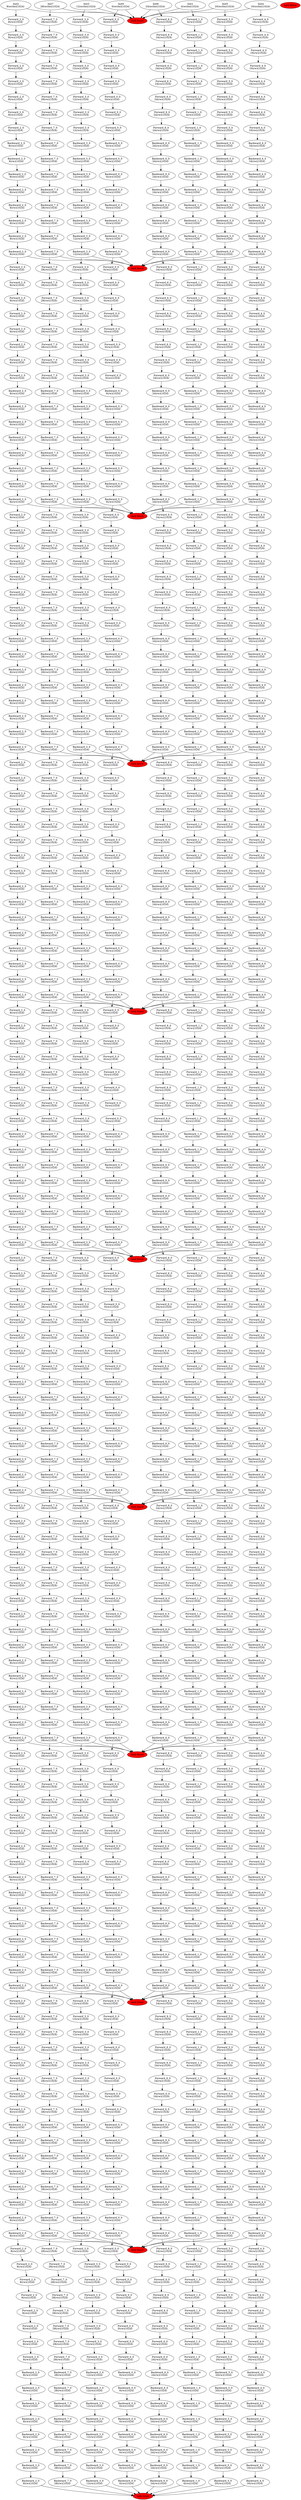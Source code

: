 digraph {
"NODE_32" [style="filled" fillcolor="red" label="task fence"]
"NODE_290" [style="filled" fillcolor="red" label="task fence"]
"NODE_548" [style="filled" fillcolor="red" label="task fence"]
"NODE_806" [style="filled" fillcolor="red" label="task fence"]
"NODE_1064" [style="filled" fillcolor="red" label="task fence"]
"NODE_1322" [style="filled" fillcolor="red" label="task fence"]
"NODE_1580" [style="filled" fillcolor="red" label="task fence"]
"NODE_1838" [style="filled" fillcolor="red" label="task fence"]
"NODE_2096" [style="filled" fillcolor="red" label="task fence"]
"NODE_2354" [style="filled" fillcolor="red" label="task fence"]
"NODE_2612" [style="filled" fillcolor="red" label="task fence"]
"NODE_2622" [style="filled" fillcolor="red" label="task fence"]
"NODE_1564" -> "NODE_1566"
"NODE_1562" -> "NODE_1564"
"NODE_1558" -> "NODE_1560"
"NODE_9" -> "NODE_98"
"NODE_1554" -> "NODE_1556"
"NODE_1548" -> "NODE_1550"
"NODE_1320" -> "NODE_1548"
"NODE_1278" -> "NODE_1280"
"NODE_1534" -> "NODE_1536"
"NODE_1958" -> "NODE_1960"
"NODE_1530" -> "NODE_1532"
"NODE_1044" -> "NODE_1046"
"NODE_126" -> "NODE_128"
"NODE_2068" -> "NODE_2070"
"NODE_2414" -> "NODE_2416"
"NODE_1522" -> "NODE_1524"
"NODE_1288" -> "NODE_1516"
"NODE_1596" -> "NODE_1598"
"NODE_386" -> "NODE_614"
"NODE_1512" -> "NODE_1514"
"NODE_272" -> "NODE_274"
"NODE_1502" -> "NODE_1504"
"NODE_2030" -> "NODE_2258"
"NODE_940" -> "NODE_942"
"NODE_1976" -> "NODE_1978"
"NODE_1500" -> "NODE_1502"
"NODE_1498" -> "NODE_1500"
"NODE_1424" -> "NODE_1426"
"NODE_1700" -> "NODE_1702"
"NODE_1490" -> "NODE_1492"
"NODE_1504" -> "NODE_1506"
"NODE_1486" -> "NODE_1488"
"NODE_1484" -> "NODE_1486"
"NODE_1088" -> "NODE_1090"
"NODE_1480" -> "NODE_1482"
"NODE_1478" -> "NODE_1480"
"NODE_1222" -> "NODE_1224"
"NODE_1984" -> "NODE_1986"
"NODE_1474" -> "NODE_1476"
"NODE_1716" -> "NODE_1718"
"NODE_1654" -> "NODE_1656"
"NODE_626" -> "NODE_628"
"NODE_1468" -> "NODE_1470"
"NODE_1128" -> "NODE_1322"
"NODE_1462" -> "NODE_1464"
"NODE_1352" -> "NODE_1354"
"NODE_1460" -> "NODE_1462"
"NODE_1456" -> "NODE_1458"
"NODE_2318" -> "NODE_2320"
"NODE_706" -> "NODE_708"
"NODE_2032" -> "NODE_2034"
"NODE_1446" -> "NODE_1448"
"NODE_888" -> "NODE_890"
"NODE_1444" -> "NODE_1446"
"NODE_1440" -> "NODE_1442"
"NODE_1436" -> "NODE_1438"
"NODE_29" -> "NODE_32"
"NODE_1430" -> "NODE_1432"
"NODE_1594" -> "NODE_1596"
"NODE_1982" -> "NODE_1984"
"NODE_188" -> "NODE_190"
"NODE_1426" -> "NODE_1428"
"NODE_1422" -> "NODE_1424"
"NODE_354" -> "NODE_582"
"NODE_1416" -> "NODE_1418"
"NODE_1414" -> "NODE_1416"
"NODE_2368" -> "NODE_2370"
"NODE_1224" -> "NODE_1452"
"NODE_1410" -> "NODE_1412"
"NODE_1806" -> "NODE_1808"
"NODE_1406" -> "NODE_1408"
"NODE_1404" -> "NODE_1406"
"NODE_1402" -> "NODE_1404"
"NODE_1712" -> "NODE_1714"
"NODE_1400" -> "NODE_1402"
"NODE_1394" -> "NODE_1396"
"NODE_1068" -> "NODE_1070"
"NODE_1390" -> "NODE_1392"
"NODE_1014" -> "NODE_1016"
"NODE_1388" -> "NODE_1390"
"NODE_1160" -> "NODE_1388"
"NODE_2434" -> "NODE_2436"
"NODE_1622" -> "NODE_1624"
"NODE_1380" -> "NODE_1382"
"NODE_2104" -> "NODE_2106"
"NODE_2348" -> "NODE_2350"
"NODE_1372" -> "NODE_1374"
"NODE_560" -> "NODE_562"
"NODE_1366" -> "NODE_1368"
"NODE_2020" -> "NODE_2022"
"NODE_422" -> "NODE_424"
"NODE_1362" -> "NODE_1364"
"NODE_302" -> "NODE_304"
"NODE_1344" -> "NODE_1346"
"NODE_1824" -> "NODE_1826"
"NODE_1338" -> "NODE_1340"
"NODE_1698" -> "NODE_1700"
"NODE_1336" -> "NODE_1338"
"NODE_1334" -> "NODE_1336"
"NODE_1328" -> "NODE_1330"
"NODE_1096" -> "NODE_1324"
"NODE_2496" -> "NODE_2498"
"NODE_1192" -> "NODE_1322"
"NODE_1256" -> "NODE_1322"
"NODE_1674" -> "NODE_1676"
"NODE_112" -> "NODE_114"
"NODE_1382" -> "NODE_1384"
"NODE_196" -> "NODE_198"
"NODE_1798" -> "NODE_1800"
"NODE_1316" -> "NODE_1318"
"NODE_1314" -> "NODE_1316"
"NODE_1296" -> "NODE_1298"
"NODE_1290" -> "NODE_1292"
"NODE_1200" -> "NODE_1202"
"NODE_2546" -> "NODE_2612"
"NODE_1282" -> "NODE_1284"
"NODE_1276" -> "NODE_1278"
"NODE_1274" -> "NODE_1276"
"NODE_1020" -> "NODE_1022"
"NODE_1272" -> "NODE_1274"
"NODE_1898" -> "NODE_1900"
"NODE_1832" -> "NODE_1834"
"NODE_1270" -> "NODE_1272"
"NODE_1268" -> "NODE_1270"
"NODE_1266" -> "NODE_1268"
"NODE_2310" -> "NODE_2312"
"NODE_2062" -> "NODE_2096"
"NODE_1848" -> "NODE_1850"
"NODE_1254" -> "NODE_1256"
"NODE_1252" -> "NODE_1254"
"NODE_1248" -> "NODE_1250"
"NODE_1830" -> "NODE_1832"
"NODE_1688" -> "NODE_1690"
"NODE_1932" -> "NODE_1934"
"NODE_1638" -> "NODE_1640"
"NODE_1236" -> "NODE_1238"
"NODE_1234" -> "NODE_1236"
"NODE_1228" -> "NODE_1230"
"NODE_1086" -> "NODE_1088"
"NODE_310" -> "NODE_312"
"NODE_1220" -> "NODE_1222"
"NODE_338" -> "NODE_340"
"NODE_1218" -> "NODE_1220"
"NODE_2312" -> "NODE_2314"
"NODE_1964" -> "NODE_1966"
"NODE_1438" -> "NODE_1440"
"NODE_1216" -> "NODE_1218"
"NODE_1206" -> "NODE_1208"
"NODE_68" -> "NODE_70"
"NODE_1264" -> "NODE_1266"
"NODE_1204" -> "NODE_1206"
"NODE_1202" -> "NODE_1204"
"NODE_1916" -> "NODE_1918"
"NODE_2522" -> "NODE_2524"
"NODE_1194" -> "NODE_1196"
"NODE_2538" -> "NODE_2540"
"NODE_1190" -> "NODE_1192"
"NODE_17" -> "NODE_162"
"NODE_1186" -> "NODE_1188"
"NODE_1184" -> "NODE_1186"
"NODE_2344" -> "NODE_2346"
"NODE_1766" -> "NODE_1768"
"NODE_1182" -> "NODE_1184"
"NODE_632" -> "NODE_634"
"NODE_1762" -> "NODE_1764"
"NODE_2392" -> "NODE_2394"
"NODE_1178" -> "NODE_1180"
"NODE_1176" -> "NODE_1178"
"NODE_1826" -> "NODE_1828"
"NODE_1174" -> "NODE_1176"
"NODE_1244" -> "NODE_1246"
"NODE_1246" -> "NODE_1248"
"NODE_1166" -> "NODE_1168"
"NODE_2086" -> "NODE_2088"
"NODE_1154" -> "NODE_1156"
"NODE_1150" -> "NODE_1152"
"NODE_1146" -> "NODE_1148"
"NODE_1144" -> "NODE_1146"
"NODE_1140" -> "NODE_1142"
"NODE_1138" -> "NODE_1140"
"NODE_1136" -> "NODE_1138"
"NODE_288" -> "NODE_290"
"NODE_848" -> "NODE_850"
"NODE_1106" -> "NODE_1108"
"NODE_1588" -> "NODE_1590"
"NODE_1134" -> "NODE_1136"
"NODE_1132" -> "NODE_1134"
"NODE_1938" -> "NODE_1940"
"NODE_1130" -> "NODE_1132"
"NODE_1546" -> "NODE_1774"
"NODE_1180" -> "NODE_1182"
"NODE_1262" -> "NODE_1264"
"NODE_1118" -> "NODE_1120"
"NODE_1966" -> "NODE_2096"
"NODE_1114" -> "NODE_1116"
"NODE_1108" -> "NODE_1110"
"NODE_152" -> "NODE_154"
"NODE_1102" -> "NODE_1104"
"NODE_1666" -> "NODE_1668"
"NODE_1100" -> "NODE_1102"
"NODE_1632" -> "NODE_1634"
"NODE_1094" -> "NODE_1096"
"NODE_1090" -> "NODE_1092"
"NODE_1082" -> "NODE_1084"
"NODE_1080" -> "NODE_1082"
"NODE_880" -> "NODE_882"
"NODE_1078" -> "NODE_1080"
"NODE_496" -> "NODE_498"
"NODE_1790" -> "NODE_1792"
"NODE_1076" -> "NODE_1078"
"NODE_1072" -> "NODE_1074"
"NODE_1542" -> "NODE_1544"
"NODE_1070" -> "NODE_1072"
"NODE_1392" -> "NODE_1394"
"NODE_1890" -> "NODE_1892"
"NODE_504" -> "NODE_506"
"NODE_432" -> "NODE_434"
"NODE_1066" -> "NODE_1068"
"NODE_838" -> "NODE_1064"
"NODE_2164" -> "NODE_2166"
"NODE_870" -> "NODE_1064"
"NODE_994" -> "NODE_996"
"NODE_2478" -> "NODE_2480"
"NODE_966" -> "NODE_1194"
"NODE_1030" -> "NODE_1064"
"NODE_1368" -> "NODE_1370"
"NODE_1998" -> "NODE_2096"
"NODE_1974" -> "NODE_1976"
"NODE_1062" -> "NODE_1064"
"NODE_2042" -> "NODE_2044"
"NODE_468" -> "NODE_470"
"NODE_558" -> "NODE_560"
"NODE_2422" -> "NODE_2424"
"NODE_348" -> "NODE_350"
"NODE_838" -> "NODE_1066"
"NODE_952" -> "NODE_954"
"NODE_418" -> "NODE_548"
"NODE_410" -> "NODE_412"
"NODE_1736" -> "NODE_1738"
"NODE_1258" -> "NODE_1260"
"NODE_214" -> "NODE_216"
"NODE_2130" -> "NODE_2132"
"NODE_426" -> "NODE_428"
"NODE_528" -> "NODE_530"
"NODE_834" -> "NODE_836"
"NODE_226" -> "NODE_228"
"NODE_1084" -> "NODE_1086"
"NODE_1304" -> "NODE_1306"
"NODE_2426" -> "NODE_2428"
"NODE_204" -> "NODE_206"
"NODE_1028" -> "NODE_1030"
"NODE_722" -> "NODE_724"
"NODE_1920" -> "NODE_1922"
"NODE_2526" -> "NODE_2528"
"NODE_1780" -> "NODE_1782"
"NODE_912" -> "NODE_914"
"NODE_128" -> "NODE_356"
"NODE_1526" -> "NODE_1528"
"NODE_1294" -> "NODE_1296"
"NODE_428" -> "NODE_430"
"NODE_598" -> "NODE_600"
"NODE_712" -> "NODE_714"
"NODE_762" -> "NODE_764"
"NODE_390" -> "NODE_392"
"NODE_1074" -> "NODE_1076"
"NODE_392" -> "NODE_394"
"NODE_160" -> "NODE_388"
"NODE_1618" -> "NODE_1620"
"NODE_458" -> "NODE_460"
"NODE_2394" -> "NODE_2396"
"NODE_508" -> "NODE_510"
"NODE_262" -> "NODE_264"
"NODE_652" -> "NODE_654"
"NODE_908" -> "NODE_910"
"NODE_376" -> "NODE_378"
"NODE_2292" -> "NODE_2294"
"NODE_1644" -> "NODE_1838"
"NODE_358" -> "NODE_360"
"NODE_512" -> "NODE_514"
"NODE_1358" -> "NODE_1360"
"NODE_472" -> "NODE_474"
"NODE_672" -> "NODE_674"
"NODE_890" -> "NODE_892"
"NODE_456" -> "NODE_458"
"NODE_586" -> "NODE_588"
"NODE_420" -> "NODE_422"
"NODE_408" -> "NODE_410"
"NODE_610" -> "NODE_612"
"NODE_2300" -> "NODE_2302"
"NODE_356" -> "NODE_358"
"NODE_128" -> "NODE_290"
"NODE_2536" -> "NODE_2538"
"NODE_1950" -> "NODE_1952"
"NODE_464" -> "NODE_466"
"NODE_362" -> "NODE_364"
"NODE_298" -> "NODE_300"
"NODE_352" -> "NODE_354"
"NODE_2484" -> "NODE_2486"
"NODE_800" -> "NODE_802"
"NODE_966" -> "NODE_1064"
"NODE_1608" -> "NODE_1610"
"NODE_1540" -> "NODE_1542"
"NODE_2138" -> "NODE_2140"
"NODE_150" -> "NODE_152"
"NODE_930" -> "NODE_932"
"NODE_232" -> "NODE_234"
"NODE_384" -> "NODE_386"
"NODE_142" -> "NODE_144"
"NODE_264" -> "NODE_266"
"NODE_934" -> "NODE_1162"
"NODE_500" -> "NODE_502"
"NODE_140" -> "NODE_142"
"NODE_1578" -> "NODE_1580"
"NODE_820" -> "NODE_822"
"NODE_1556" -> "NODE_1558"
"NODE_2226" -> "NODE_2228"
"NODE_2224" -> "NODE_2354"
"NODE_304" -> "NODE_306"
"NODE_1040" -> "NODE_1042"
"NODE_1226" -> "NODE_1228"
"NODE_1758" -> "NODE_1760"
"NODE_252" -> "NODE_254"
"NODE_1260" -> "NODE_1262"
"NODE_1302" -> "NODE_1304"
"NODE_510" -> "NODE_512"
"NODE_404" -> "NODE_406"
"NODE_2198" -> "NODE_2200"
"NODE_1342" -> "NODE_1344"
"NODE_62" -> "NODE_64"
"NODE_710" -> "NODE_712"
"NODE_336" -> "NODE_338"
"NODE_300" -> "NODE_302"
"NODE_2412" -> "NODE_2414"
"NODE_1324" -> "NODE_1326"
"NODE_614" -> "NODE_616"
"NODE_812" -> "NODE_814"
"NODE_2304" -> "NODE_2306"
"NODE_1208" -> "NODE_1210"
"NODE_256" -> "NODE_290"
"NODE_320" -> "NODE_322"
"NODE_164" -> "NODE_166"
"NODE_284" -> "NODE_286"
"NODE_1476" -> "NODE_1478"
"NODE_1672" -> "NODE_1674"
"NODE_56" -> "NODE_58"
"NODE_280" -> "NODE_282"
"NODE_804" -> "NODE_806"
"NODE_308" -> "NODE_310"
"NODE_2222" -> "NODE_2224"
"NODE_276" -> "NODE_278"
"NODE_2370" -> "NODE_2372"
"NODE_1164" -> "NODE_1166"
"NODE_534" -> "NODE_536"
"NODE_1918" -> "NODE_1920"
"NODE_524" -> "NODE_526"
"NODE_942" -> "NODE_944"
"NODE_108" -> "NODE_110"
"NODE_94" -> "NODE_96"
"NODE_1532" -> "NODE_1534"
"NODE_102" -> "NODE_104"
"NODE_478" -> "NODE_480"
"NODE_2382" -> "NODE_2384"
"NODE_212" -> "NODE_214"
"NODE_1280" -> "NODE_1282"
"NODE_450" -> "NODE_548"
"NODE_568" -> "NODE_570"
"NODE_86" -> "NODE_88"
"NODE_1350" -> "NODE_1352"
"NODE_2290" -> "NODE_2292"
"NODE_904" -> "NODE_906"
"NODE_1862" -> "NODE_1864"
"NODE_120" -> "NODE_122"
"NODE_588" -> "NODE_590"
"NODE_1852" -> "NODE_1854"
"NODE_230" -> "NODE_232"
"NODE_2270" -> "NODE_2272"
"NODE_604" -> "NODE_606"
"NODE_1148" -> "NODE_1150"
"NODE_346" -> "NODE_348"
"NODE_562" -> "NODE_564"
"NODE_92" -> "NODE_94"
"NODE_1310" -> "NODE_1312"
"NODE_1306" -> "NODE_1308"
"NODE_80" -> "NODE_82"
"NODE_1050" -> "NODE_1052"
"NODE_1628" -> "NODE_1630"
"NODE_898" -> "NODE_900"
"NODE_522" -> "NODE_524"
"NODE_96" -> "NODE_324"
"NODE_438" -> "NODE_440"
"NODE_186" -> "NODE_188"
"NODE_60" -> "NODE_62"
"NODE_116" -> "NODE_118"
"NODE_1466" -> "NODE_1468"
"NODE_1214" -> "NODE_1216"
"NODE_1914" -> "NODE_1916"
"NODE_234" -> "NODE_236"
"NODE_42" -> "NODE_44"
"NODE_2060" -> "NODE_2062"
"NODE_922" -> "NODE_924"
"NODE_1648" -> "NODE_1650"
"NODE_1820" -> "NODE_1822"
"NODE_1012" -> "NODE_1014"
"NODE_1152" -> "NODE_1154"
"NODE_46" -> "NODE_48"
"NODE_544" -> "NODE_546"
"NODE_224" -> "NODE_290"
"NODE_738" -> "NODE_740"
"NODE_2548" -> "NODE_2550"
"NODE_2172" -> "NODE_2174"
"NODE_270" -> "NODE_272"
"NODE_852" -> "NODE_854"
"NODE_1346" -> "NODE_1348"
"NODE_1524" -> "NODE_1526"
"NODE_874" -> "NODE_876"
"NODE_98" -> "NODE_100"
"NODE_746" -> "NODE_748"
"NODE_180" -> "NODE_182"
"NODE_228" -> "NODE_230"
"NODE_1940" -> "NODE_1942"
"NODE_1" -> "NODE_32"
"NODE_466" -> "NODE_468"
"NODE_246" -> "NODE_248"
"NODE_970" -> "NODE_972"
"NODE_2012" -> "NODE_2014"
"NODE_702" -> "NODE_704"
"NODE_166" -> "NODE_168"
"NODE_758" -> "NODE_760"
"NODE_978" -> "NODE_980"
"NODE_1224" -> "NODE_1322"
"NODE_772" -> "NODE_806"
"NODE_1774" -> "NODE_1776"
"NODE_1442" -> "NODE_1444"
"NODE_602" -> "NODE_604"
"NODE_2282" -> "NODE_2284"
"NODE_84" -> "NODE_86"
"NODE_1128" -> "NODE_1356"
"NODE_502" -> "NODE_504"
"NODE_1496" -> "NODE_1498"
"NODE_992" -> "NODE_994"
"NODE_814" -> "NODE_816"
"NODE_1008" -> "NODE_1010"
"NODE_974" -> "NODE_976"
"NODE_1836" -> "NODE_2064"
"NODE_344" -> "NODE_346"
"NODE_328" -> "NODE_330"
"NODE_1990" -> "NODE_1992"
"NODE_870" -> "NODE_1098"
"NODE_666" -> "NODE_668"
"NODE_1042" -> "NODE_1044"
"NODE_292" -> "NODE_294"
"NODE_434" -> "NODE_436"
"NODE_17" -> "NODE_32"
"NODE_104" -> "NODE_106"
"NODE_50" -> "NODE_52"
"NODE_640" -> "NODE_642"
"NODE_1142" -> "NODE_1144"
"NODE_682" -> "NODE_684"
"NODE_222" -> "NODE_224"
"NODE_996" -> "NODE_998"
"NODE_1516" -> "NODE_1518"
"NODE_1412" -> "NODE_1414"
"NODE_932" -> "NODE_934"
"NODE_1096" -> "NODE_1322"
"NODE_156" -> "NODE_158"
"NODE_2374" -> "NODE_2376"
"NODE_868" -> "NODE_870"
"NODE_1032" -> "NODE_1034"
"NODE_25" -> "NODE_32"
"NODE_5" -> "NODE_66"
"NODE_2132" -> "NODE_2134"
"NODE_1298" -> "NODE_1300"
"NODE_236" -> "NODE_238"
"NODE_740" -> "NODE_968"
"NODE_2050" -> "NODE_2052"
"NODE_474" -> "NODE_476"
"NODE_400" -> "NODE_402"
"NODE_2410" -> "NODE_2412"
"NODE_1288" -> "NODE_1322"
"NODE_1124" -> "NODE_1126"
"NODE_220" -> "NODE_222"
"NODE_1864" -> "NODE_1866"
"NODE_100" -> "NODE_102"
"NODE_2010" -> "NODE_2012"
"NODE_1238" -> "NODE_1240"
"NODE_260" -> "NODE_262"
"NODE_364" -> "NODE_366"
"NODE_148" -> "NODE_150"
"NODE_1312" -> "NODE_1314"
"NODE_170" -> "NODE_172"
"NODE_482" -> "NODE_710"
"NODE_1550" -> "NODE_1552"
"NODE_378" -> "NODE_380"
"NODE_764" -> "NODE_766"
"NODE_58" -> "NODE_60"
"NODE_2322" -> "NODE_2324"
"NODE_2014" -> "NODE_2016"
"NODE_1348" -> "NODE_1350"
"NODE_804" -> "NODE_1032"
"NODE_36" -> "NODE_38"
"NODE_334" -> "NODE_336"
"NODE_34" -> "NODE_36"
"NODE_1162" -> "NODE_1164"
"NODE_114" -> "NODE_116"
"NODE_312" -> "NODE_314"
"NODE_248" -> "NODE_250"
"NODE_2144" -> "NODE_2146"
"NODE_724" -> "NODE_726"
"NODE_944" -> "NODE_946"
"NODE_2388" -> "NODE_2390"
"NODE_1428" -> "NODE_1430"
"NODE_2238" -> "NODE_2240"
"NODE_808" -> "NODE_810"
"NODE_1386" -> "NODE_1614"
"NODE_2088" -> "NODE_2090"
"NODE_576" -> "NODE_578"
"NODE_650" -> "NODE_652"
"NODE_2168" -> "NODE_2170"
"NODE_862" -> "NODE_864"
"NODE_2446" -> "NODE_2448"
"NODE_810" -> "NODE_812"
"NODE_616" -> "NODE_618"
"NODE_788" -> "NODE_790"
"NODE_896" -> "NODE_898"
"NODE_2500" -> "NODE_2502"
"NODE_2256" -> "NODE_2484"
"NODE_424" -> "NODE_426"
"NODE_2302" -> "NODE_2304"
"NODE_828" -> "NODE_830"
"NODE_2358" -> "NODE_2360"
"NODE_864" -> "NODE_866"
"NODE_124" -> "NODE_126"
"NODE_2574" -> "NODE_2576"
"NODE_644" -> "NODE_872"
"NODE_878" -> "NODE_880"
"NODE_1536" -> "NODE_1538"
"NODE_860" -> "NODE_862"
"NODE_2200" -> "NODE_2202"
"NODE_962" -> "NODE_964"
"NODE_2340" -> "NODE_2342"
"NODE_914" -> "NODE_916"
"NODE_1448" -> "NODE_1450"
"NODE_934" -> "NODE_1064"
"NODE_2316" -> "NODE_2318"
"NODE_938" -> "NODE_940"
"NODE_1458" -> "NODE_1460"
"NODE_454" -> "NODE_456"
"NODE_1038" -> "NODE_1040"
"NODE_796" -> "NODE_798"
"NODE_1378" -> "NODE_1380"
"NODE_2224" -> "NODE_2452"
"NODE_792" -> "NODE_794"
"NODE_574" -> "NODE_576"
"NODE_936" -> "NODE_938"
"NODE_2430" -> "NODE_2432"
"NODE_690" -> "NODE_692"
"NODE_946" -> "NODE_948"
"NODE_964" -> "NODE_966"
"NODE_972" -> "NODE_974"
"NODE_2480" -> "NODE_2482"
"NODE_786" -> "NODE_788"
"NODE_1188" -> "NODE_1190"
"NODE_886" -> "NODE_888"
"NODE_2186" -> "NODE_2188"
"NODE_612" -> "NODE_806"
"NODE_1006" -> "NODE_1008"
"NODE_2246" -> "NODE_2248"
"NODE_1320" -> "NODE_1322"
"NODE_830" -> "NODE_832"
"NODE_2516" -> "NODE_2518"
"NODE_1714" -> "NODE_1716"
"NODE_2156" -> "NODE_2158"
"NODE_1016" -> "NODE_1018"
"NODE_832" -> "NODE_834"
"NODE_2534" -> "NODE_2536"
"NODE_1062" -> "NODE_1290"
"NODE_2214" -> "NODE_2216"
"NODE_1470" -> "NODE_1472"
"NODE_1384" -> "NODE_1386"
"NODE_2188" -> "NODE_2190"
"NODE_1022" -> "NODE_1024"
"NODE_958" -> "NODE_960"
"NODE_1024" -> "NODE_1026"
"NODE_2206" -> "NODE_2208"
"NODE_826" -> "NODE_828"
"NODE_902" -> "NODE_1064"
"NODE_1420" -> "NODE_1422"
"NODE_70" -> "NODE_72"
"NODE_2252" -> "NODE_2254"
"NODE_1052" -> "NODE_1054"
"NODE_430" -> "NODE_432"
"NODE_1902" -> "NODE_2130"
"NODE_2196" -> "NODE_2198"
"NODE_2326" -> "NODE_2328"
"NODE_2154" -> "NODE_2156"
"NODE_25" -> "NODE_226"
"NODE_844" -> "NODE_846"
"NODE_926" -> "NODE_928"
"NODE_238" -> "NODE_240"
"NODE_2152" -> "NODE_2154"
"NODE_2438" -> "NODE_2440"
"NODE_2170" -> "NODE_2172"
"NODE_2560" -> "NODE_2562"
"NODE_2180" -> "NODE_2182"
"NODE_1566" -> "NODE_1568"
"NODE_2250" -> "NODE_2252"
"NODE_676" -> "NODE_806"
"NODE_2194" -> "NODE_2196"
"NODE_1292" -> "NODE_1294"
"NODE_2202" -> "NODE_2204"
"NODE_5" -> "NODE_32"
"NODE_2532" -> "NODE_2534"
"NODE_2258" -> "NODE_2260"
"NODE_2184" -> "NODE_2186"
"NODE_2216" -> "NODE_2218"
"NODE_2218" -> "NODE_2220"
"NODE_2296" -> "NODE_2298"
"NODE_29" -> "NODE_258"
"NODE_2568" -> "NODE_2570"
"NODE_2160" -> "NODE_2354"
"NODE_2610" -> "NODE_2612"
"NODE_2386" -> "NODE_2612"
"NODE_1822" -> "NODE_1824"
"NODE_406" -> "NODE_408"
"NODE_542" -> "NODE_544"
"NODE_1242" -> "NODE_1244"
"NODE_2466" -> "NODE_2468"
"NODE_2436" -> "NODE_2438"
"NODE_2162" -> "NODE_2164"
"NODE_2334" -> "NODE_2336"
"NODE_696" -> "NODE_698"
"NODE_1934" -> "NODE_2162"
"NODE_1452" -> "NODE_1454"
"NODE_2342" -> "NODE_2344"
"NODE_21" -> "NODE_32"
"NODE_1034" -> "NODE_1036"
"NODE_2288" -> "NODE_2516"
"NODE_1212" -> "NODE_1214"
"NODE_1796" -> "NODE_1798"
"NODE_1376" -> "NODE_1378"
"NODE_798" -> "NODE_800"
"NODE_2498" -> "NODE_2500"
"NODE_2494" -> "NODE_2496"
"NODE_854" -> "NODE_856"
"NODE_2514" -> "NODE_2612"
"NODE_38" -> "NODE_40"
"NODE_1768" -> "NODE_1770"
"NODE_2592" -> "NODE_2594"
"NODE_2608" -> "NODE_2610"
"NODE_1966" -> "NODE_2194"
"NODE_2562" -> "NODE_2564"
"NODE_550" -> "NODE_552"
"NODE_2174" -> "NODE_2176"
"NODE_736" -> "NODE_738"
"NODE_1660" -> "NODE_1662"
"NODE_824" -> "NODE_826"
"NODE_1198" -> "NODE_1200"
"NODE_1816" -> "NODE_1818"
"NODE_1286" -> "NODE_1288"
"NODE_818" -> "NODE_820"
"NODE_2606" -> "NODE_2608"
"NODE_2166" -> "NODE_2168"
"NODE_2452" -> "NODE_2454"
"NODE_1732" -> "NODE_1734"
"NODE_1230" -> "NODE_1232"
"NODE_2268" -> "NODE_2270"
"NODE_1506" -> "NODE_1508"
"NODE_2476" -> "NODE_2478"
"NODE_2056" -> "NODE_2058"
"NODE_1092" -> "NODE_1094"
"NODE_2328" -> "NODE_2330"
"NODE_836" -> "NODE_838"
"NODE_412" -> "NODE_414"
"NODE_2510" -> "NODE_2512"
"NODE_1408" -> "NODE_1410"
"NODE_2366" -> "NODE_2368"
"NODE_928" -> "NODE_930"
"NODE_2062" -> "NODE_2290"
"NODE_2580" -> "NODE_2582"
"NODE_1694" -> "NODE_1696"
"NODE_980" -> "NODE_982"
"NODE_770" -> "NODE_772"
"NODE_1612" -> "NODE_1838"
"NODE_1240" -> "NODE_1242"
"NODE_656" -> "NODE_658"
"NODE_998" -> "NODE_1064"
"NODE_2448" -> "NODE_2450"
"NODE_2178" -> "NODE_2180"
"NODE_2122" -> "NODE_2124"
"NODE_2128" -> "NODE_2354"
"NODE_2578" -> "NODE_2612"
"NODE_2464" -> "NODE_2466"
"NODE_2134" -> "NODE_2136"
"NODE_2212" -> "NODE_2214"
"NODE_2440" -> "NODE_2442"
"NODE_2098" -> "NODE_2100"
"NODE_2460" -> "NODE_2462"
"NODE_1856" -> "NODE_1858"
"NODE_1910" -> "NODE_1912"
"NODE_1060" -> "NODE_1062"
"NODE_2360" -> "NODE_2362"
"NODE_2240" -> "NODE_2242"
"NODE_1706" -> "NODE_1708"
"NODE_1284" -> "NODE_1286"
"NODE_2540" -> "NODE_2542"
"NODE_2284" -> "NODE_2286"
"NODE_776" -> "NODE_778"
"NODE_492" -> "NODE_494"
"NODE_388" -> "NODE_390"
"NODE_192" -> "NODE_420"
"NODE_1300" -> "NODE_1302"
"NODE_1036" -> "NODE_1038"
"NODE_1844" -> "NODE_1846"
"NODE_2420" -> "NODE_2422"
"NODE_452" -> "NODE_454"
"NODE_2142" -> "NODE_2144"
"NODE_72" -> "NODE_74"
"NODE_2150" -> "NODE_2152"
"NODE_2260" -> "NODE_2262"
"NODE_2428" -> "NODE_2430"
"NODE_2406" -> "NODE_2408"
"NODE_2286" -> "NODE_2288"
"NODE_244" -> "NODE_246"
"NODE_2544" -> "NODE_2546"
"NODE_2126" -> "NODE_2128"
"NODE_2294" -> "NODE_2296"
"NODE_2190" -> "NODE_2192"
"NODE_2572" -> "NODE_2574"
"NODE_490" -> "NODE_492"
"NODE_2380" -> "NODE_2382"
"NODE_1492" -> "NODE_1494"
"NODE_1902" -> "NODE_2096"
"NODE_2474" -> "NODE_2476"
"NODE_760" -> "NODE_762"
"NODE_2124" -> "NODE_2126"
"NODE_2378" -> "NODE_2380"
"NODE_2450" -> "NODE_2612"
"NODE_1494" -> "NODE_1496"
"NODE_2472" -> "NODE_2474"
"NODE_2504" -> "NODE_2506"
"NODE_2376" -> "NODE_2378"
"NODE_1" -> "NODE_34"
"NODE_2208" -> "NODE_2210"
"NODE_2528" -> "NODE_2530"
"NODE_2400" -> "NODE_2402"
"NODE_2372" -> "NODE_2374"
"NODE_846" -> "NODE_848"
"NODE_732" -> "NODE_734"
"NODE_2506" -> "NODE_2508"
"NODE_546" -> "NODE_774"
"NODE_2158" -> "NODE_2160"
"NODE_754" -> "NODE_756"
"NODE_2570" -> "NODE_2572"
"NODE_906" -> "NODE_908"
"NODE_1318" -> "NODE_1320"
"NODE_850" -> "NODE_852"
"NODE_2468" -> "NODE_2470"
"NODE_2362" -> "NODE_2364"
"NODE_2182" -> "NODE_2184"
"NODE_960" -> "NODE_962"
"NODE_2248" -> "NODE_2250"
"NODE_2204" -> "NODE_2206"
"NODE_740" -> "NODE_806"
"NODE_1858" -> "NODE_1860"
"NODE_2396" -> "NODE_2398"
"NODE_210" -> "NODE_212"
"NODE_498" -> "NODE_500"
"NODE_1454" -> "NODE_1456"
"NODE_2192" -> "NODE_2420"
"NODE_780" -> "NODE_782"
"NODE_1854" -> "NODE_1856"
"NODE_374" -> "NODE_376"
"NODE_2148" -> "NODE_2150"
"NODE_2128" -> "NODE_2356"
"NODE_118" -> "NODE_120"
"NODE_748" -> "NODE_750"
"NODE_144" -> "NODE_146"
"NODE_716" -> "NODE_718"
"NODE_2588" -> "NODE_2590"
"NODE_2384" -> "NODE_2386"
"NODE_2558" -> "NODE_2560"
"NODE_2242" -> "NODE_2244"
"NODE_2146" -> "NODE_2148"
"NODE_842" -> "NODE_844"
"NODE_790" -> "NODE_792"
"NODE_2554" -> "NODE_2556"
"NODE_2280" -> "NODE_2282"
"NODE_2490" -> "NODE_2492"
"NODE_700" -> "NODE_702"
"NODE_982" -> "NODE_984"
"NODE_2590" -> "NODE_2592"
"NODE_2586" -> "NODE_2588"
"NODE_48" -> "NODE_50"
"NODE_642" -> "NODE_644"
"NODE_518" -> "NODE_520"
"NODE_1374" -> "NODE_1376"
"NODE_2256" -> "NODE_2354"
"NODE_778" -> "NODE_780"
"NODE_2210" -> "NODE_2212"
"NODE_2352" -> "NODE_2354"
"NODE_816" -> "NODE_818"
"NODE_600" -> "NODE_602"
"NODE_1794" -> "NODE_1796"
"NODE_916" -> "NODE_918"
"NODE_2350" -> "NODE_2352"
"NODE_950" -> "NODE_952"
"NODE_840" -> "NODE_842"
"NODE_1192" -> "NODE_1420"
"NODE_2594" -> "NODE_2596"
"NODE_2550" -> "NODE_2552"
"NODE_2346" -> "NODE_2348"
"NODE_2556" -> "NODE_2558"
"NODE_514" -> "NODE_742"
"NODE_1004" -> "NODE_1006"
"NODE_224" -> "NODE_452"
"NODE_306" -> "NODE_308"
"NODE_2402" -> "NODE_2404"
"NODE_2324" -> "NODE_2326"
"NODE_1510" -> "NODE_1512"
"NODE_902" -> "NODE_1130"
"NODE_2456" -> "NODE_2458"
"NODE_2576" -> "NODE_2578"
"NODE_288" -> "NODE_516"
"NODE_2228" -> "NODE_2230"
"NODE_2512" -> "NODE_2514"
"NODE_708" -> "NODE_806"
"NODE_2230" -> "NODE_2232"
"NODE_1760" -> "NODE_1762"
"NODE_1196" -> "NODE_1198"
"NODE_2314" -> "NODE_2316"
"NODE_2564" -> "NODE_2566"
"NODE_370" -> "NODE_372"
"NODE_2320" -> "NODE_2548"
"NODE_2276" -> "NODE_2278"
"NODE_2518" -> "NODE_2520"
"NODE_646" -> "NODE_648"
"NODE_2272" -> "NODE_2274"
"NODE_918" -> "NODE_920"
"NODE_2094" -> "NODE_2322"
"NODE_2418" -> "NODE_2612"
"NODE_2336" -> "NODE_2338"
"NODE_782" -> "NODE_784"
"NODE_1330" -> "NODE_1332"
"NODE_2390" -> "NODE_2392"
"NODE_2454" -> "NODE_2456"
"NODE_2232" -> "NODE_2234"
"NODE_192" -> "NODE_290"
"NODE_608" -> "NODE_610"
"NODE_2262" -> "NODE_2264"
"NODE_2244" -> "NODE_2246"
"NODE_2524" -> "NODE_2526"
"NODE_584" -> "NODE_586"
"NODE_2092" -> "NODE_2094"
"NODE_688" -> "NODE_690"
"NODE_802" -> "NODE_804"
"NODE_924" -> "NODE_926"
"NODE_2444" -> "NODE_2446"
"NODE_2236" -> "NODE_2238"
"NODE_90" -> "NODE_92"
"NODE_2288" -> "NODE_2354"
"NODE_794" -> "NODE_796"
"NODE_146" -> "NODE_148"
"NODE_756" -> "NODE_758"
"NODE_1726" -> "NODE_1728"
"NODE_1836" -> "NODE_1838"
"NODE_494" -> "NODE_496"
"NODE_1640" -> "NODE_1642"
"NODE_1508" -> "NODE_1510"
"NODE_750" -> "NODE_752"
"NODE_774" -> "NODE_776"
"NODE_1544" -> "NODE_1546"
"NODE_900" -> "NODE_902"
"NODE_2140" -> "NODE_2142"
"NODE_744" -> "NODE_746"
"NODE_52" -> "NODE_54"
"NODE_1364" -> "NODE_1366"
"NODE_2432" -> "NODE_2434"
"NODE_2404" -> "NODE_2406"
"NODE_734" -> "NODE_736"
"NODE_2332" -> "NODE_2334"
"NODE_728" -> "NODE_730"
"NODE_74" -> "NODE_76"
"NODE_720" -> "NODE_722"
"NODE_82" -> "NODE_84"
"NODE_2008" -> "NODE_2010"
"NODE_1232" -> "NODE_1234"
"NODE_718" -> "NODE_720"
"NODE_910" -> "NODE_912"
"NODE_13" -> "NODE_32"
"NODE_2308" -> "NODE_2310"
"NODE_698" -> "NODE_700"
"NODE_2074" -> "NODE_2076"
"NODE_1026" -> "NODE_1028"
"NODE_538" -> "NODE_540"
"NODE_686" -> "NODE_688"
"NODE_1018" -> "NODE_1020"
"NODE_324" -> "NODE_326"
"NODE_342" -> "NODE_344"
"NODE_1800" -> "NODE_1802"
"NODE_2320" -> "NODE_2354"
"NODE_1000" -> "NODE_1002"
"NODE_1692" -> "NODE_1694"
"NODE_1886" -> "NODE_1888"
"NODE_1396" -> "NODE_1398"
"NODE_1996" -> "NODE_1998"
"NODE_986" -> "NODE_988"
"NODE_984" -> "NODE_986"
"NODE_1398" -> "NODE_1400"
"NODE_680" -> "NODE_682"
"NODE_1658" -> "NODE_1660"
"NODE_418" -> "NODE_646"
"NODE_714" -> "NODE_716"
"NODE_450" -> "NODE_678"
"NODE_520" -> "NODE_522"
"NODE_2040" -> "NODE_2042"
"NODE_668" -> "NODE_670"
"NODE_662" -> "NODE_664"
"NODE_1520" -> "NODE_1522"
"NODE_2458" -> "NODE_2460"
"NODE_768" -> "NODE_770"
"NODE_1538" -> "NODE_1540"
"NODE_282" -> "NODE_284"
"NODE_2254" -> "NODE_2256"
"NODE_1054" -> "NODE_1056"
"NODE_658" -> "NODE_660"
"NODE_1418" -> "NODE_1646"
"NODE_1056" -> "NODE_1058"
"NODE_1652" -> "NODE_1654"
"NODE_884" -> "NODE_886"
"NODE_552" -> "NODE_554"
"NODE_274" -> "NODE_276"
"NODE_692" -> "NODE_694"
"NODE_1160" -> "NODE_1322"
"NODE_2066" -> "NODE_2068"
"NODE_1002" -> "NODE_1004"
"NODE_2330" -> "NODE_2332"
"NODE_648" -> "NODE_650"
"NODE_1778" -> "NODE_1780"
"NODE_990" -> "NODE_992"
"NODE_540" -> "NODE_542"
"NODE_514" -> "NODE_548"
"NODE_360" -> "NODE_362"
"NODE_2462" -> "NODE_2464"
"NODE_1764" -> "NODE_1766"
"NODE_638" -> "NODE_640"
"NODE_988" -> "NODE_990"
"NODE_1116" -> "NODE_1118"
"NODE_2118" -> "NODE_2120"
"NODE_630" -> "NODE_632"
"NODE_624" -> "NODE_626"
"NODE_1434" -> "NODE_1436"
"NODE_516" -> "NODE_518"
"NODE_2552" -> "NODE_2554"
"NODE_1210" -> "NODE_1212"
"NODE_620" -> "NODE_622"
"NODE_1708" -> "NODE_1936"
"NODE_594" -> "NODE_596"
"NODE_592" -> "NODE_594"
"NODE_2278" -> "NODE_2280"
"NODE_590" -> "NODE_592"
"NODE_822" -> "NODE_824"
"NODE_1488" -> "NODE_1490"
"NODE_2234" -> "NODE_2236"
"NODE_708" -> "NODE_936"
"NODE_76" -> "NODE_78"
"NODE_2584" -> "NODE_2586"
"NODE_1686" -> "NODE_1688"
"NODE_488" -> "NODE_490"
"NODE_572" -> "NODE_574"
"NODE_2408" -> "NODE_2410"
"NODE_570" -> "NODE_572"
"NODE_40" -> "NODE_42"
"NODE_872" -> "NODE_874"
"NODE_402" -> "NODE_404"
"NODE_564" -> "NODE_566"
"NODE_554" -> "NODE_556"
"NODE_64" -> "NODE_290"
"NODE_968" -> "NODE_970"
"NODE_866" -> "NODE_868"
"NODE_322" -> "NODE_550"
"NODE_1904" -> "NODE_1906"
"NODE_1250" -> "NODE_1252"
"NODE_1924" -> "NODE_1926"
"NODE_322" -> "NODE_548"
"NODE_1098" -> "NODE_1100"
"NODE_2530" -> "NODE_2532"
"NODE_386" -> "NODE_548"
"NODE_168" -> "NODE_170"
"NODE_606" -> "NODE_608"
"NODE_2298" -> "NODE_2300"
"NODE_482" -> "NODE_548"
"NODE_2486" -> "NODE_2488"
"NODE_1860" -> "NODE_1862"
"NODE_536" -> "NODE_538"
"NODE_2604" -> "NODE_2606"
"NODE_440" -> "NODE_442"
"NODE_676" -> "NODE_904"
"NODE_2482" -> "NODE_2612"
"NODE_532" -> "NODE_534"
"NODE_2566" -> "NODE_2568"
"NODE_530" -> "NODE_532"
"NODE_858" -> "NODE_860"
"NODE_526" -> "NODE_528"
"NODE_670" -> "NODE_672"
"NODE_1172" -> "NODE_1174"
"NODE_2274" -> "NODE_2276"
"NODE_618" -> "NODE_620"
"NODE_2364" -> "NODE_2366"
"NODE_266" -> "NODE_268"
"NODE_184" -> "NODE_186"
"NODE_2264" -> "NODE_2266"
"NODE_372" -> "NODE_374"
"NODE_198" -> "NODE_200"
"NODE_258" -> "NODE_260"
"NODE_1048" -> "NODE_1050"
"NODE_2442" -> "NODE_2444"
"NODE_1326" -> "NODE_1328"
"NODE_368" -> "NODE_370"
"NODE_694" -> "NODE_696"
"NODE_1552" -> "NODE_1554"
"NODE_766" -> "NODE_768"
"NODE_1690" -> "NODE_1692"
"NODE_134" -> "NODE_136"
"NODE_876" -> "NODE_878"
"NODE_684" -> "NODE_686"
"NODE_1998" -> "NODE_2226"
"NODE_1888" -> "NODE_1890"
"NODE_132" -> "NODE_134"
"NODE_2030" -> "NODE_2096"
"NODE_566" -> "NODE_568"
"NODE_954" -> "NODE_956"
"NODE_366" -> "NODE_368"
"NODE_254" -> "NODE_256"
"NODE_240" -> "NODE_242"
"NODE_130" -> "NODE_132"
"NODE_122" -> "NODE_124"
"NODE_278" -> "NODE_280"
"NODE_318" -> "NODE_320"
"NODE_2136" -> "NODE_2138"
"NODE_976" -> "NODE_978"
"NODE_772" -> "NODE_1000"
"NODE_2508" -> "NODE_2510"
"NODE_190" -> "NODE_192"
"NODE_414" -> "NODE_416"
"NODE_2338" -> "NODE_2340"
"NODE_21" -> "NODE_194"
"NODE_182" -> "NODE_184"
"NODE_1256" -> "NODE_1484"
"NODE_1834" -> "NODE_1836"
"NODE_622" -> "NODE_624"
"NODE_2596" -> "NODE_2598"
"NODE_894" -> "NODE_896"
"NODE_250" -> "NODE_252"
"NODE_2416" -> "NODE_2418"
"NODE_1770" -> "NODE_1772"
"NODE_956" -> "NODE_958"
"NODE_2220" -> "NODE_2222"
"NODE_1560" -> "NODE_1562"
"NODE_314" -> "NODE_316"
"NODE_1010" -> "NODE_1012"
"NODE_1046" -> "NODE_1048"
"NODE_1126" -> "NODE_1128"
"NODE_1792" -> "NODE_1794"
"NODE_1432" -> "NODE_1434"
"NODE_286" -> "NODE_288"
"NODE_242" -> "NODE_244"
"NODE_416" -> "NODE_418"
"NODE_96" -> "NODE_290"
"NODE_1606" -> "NODE_1608"
"NODE_64" -> "NODE_292"
"NODE_1670" -> "NODE_1672"
"NODE_486" -> "NODE_488"
"NODE_2598" -> "NODE_2600"
"NODE_580" -> "NODE_806"
"NODE_1518" -> "NODE_1520"
"NODE_1952" -> "NODE_1954"
"NODE_172" -> "NODE_174"
"NODE_998" -> "NODE_1226"
"NODE_892" -> "NODE_894"
"NODE_2266" -> "NODE_2268"
"NODE_1360" -> "NODE_1362"
"NODE_664" -> "NODE_666"
"NODE_1120" -> "NODE_1122"
"NODE_216" -> "NODE_218"
"NODE_1892" -> "NODE_1894"
"NODE_200" -> "NODE_202"
"NODE_162" -> "NODE_164"
"NODE_160" -> "NODE_290"
"NODE_480" -> "NODE_482"
"NODE_154" -> "NODE_156"
"NODE_2398" -> "NODE_2400"
"NODE_208" -> "NODE_210"
"NODE_354" -> "NODE_548"
"NODE_442" -> "NODE_444"
"NODE_2160" -> "NODE_2388"
"NODE_1340" -> "NODE_1342"
"NODE_138" -> "NODE_140"
"NODE_2542" -> "NODE_2544"
"NODE_218" -> "NODE_220"
"NODE_654" -> "NODE_656"
"NODE_1528" -> "NODE_1530"
"NODE_202" -> "NODE_204"
"NODE_9" -> "NODE_32"
"NODE_136" -> "NODE_138"
"NODE_88" -> "NODE_90"
"NODE_484" -> "NODE_486"
"NODE_2110" -> "NODE_2112"
"NODE_856" -> "NODE_858"
"NODE_1616" -> "NODE_1618"
"NODE_596" -> "NODE_598"
"NODE_1568" -> "NODE_1570"
"NODE_294" -> "NODE_296"
"NODE_1570" -> "NODE_1572"
"NODE_1332" -> "NODE_1334"
"NODE_1772" -> "NODE_1838"
"NODE_1572" -> "NODE_1574"
"NODE_350" -> "NODE_352"
"NODE_1450" -> "NODE_1580"
"NODE_1104" -> "NODE_1106"
"NODE_436" -> "NODE_438"
"NODE_1574" -> "NODE_1576"
"NODE_1576" -> "NODE_1578"
"NODE_2028" -> "NODE_2030"
"NODE_1546" -> "NODE_1580"
"NODE_380" -> "NODE_382"
"NODE_1158" -> "NODE_1160"
"NODE_1482" -> "NODE_1580"
"NODE_1418" -> "NODE_1580"
"NODE_1912" -> "NODE_1914"
"NODE_2488" -> "NODE_2490"
"NODE_54" -> "NODE_56"
"NODE_1386" -> "NODE_1580"
"NODE_2492" -> "NODE_2494"
"NODE_1354" -> "NODE_1580"
"NODE_2602" -> "NODE_2604"
"NODE_1354" -> "NODE_1582"
"NODE_1582" -> "NODE_1584"
"NODE_1584" -> "NODE_1586"
"NODE_1370" -> "NODE_1372"
"NODE_1586" -> "NODE_1588"
"NODE_2080" -> "NODE_2082"
"NODE_1592" -> "NODE_1594"
"NODE_1598" -> "NODE_1600"
"NODE_1828" -> "NODE_1830"
"NODE_628" -> "NODE_630"
"NODE_1656" -> "NODE_1658"
"NODE_1600" -> "NODE_1602"
"NODE_326" -> "NODE_328"
"NODE_1602" -> "NODE_1604"
"NODE_1170" -> "NODE_1172"
"NODE_1742" -> "NODE_1744"
"NODE_1464" -> "NODE_1466"
"NODE_1722" -> "NODE_1724"
"NODE_1936" -> "NODE_1938"
"NODE_206" -> "NODE_208"
"NODE_1604" -> "NODE_1606"
"NODE_2600" -> "NODE_2602"
"NODE_1610" -> "NODE_1612"
"NODE_704" -> "NODE_706"
"NODE_582" -> "NODE_584"
"NODE_2034" -> "NODE_2036"
"NODE_578" -> "NODE_580"
"NODE_1614" -> "NODE_1616"
"NODE_1644" -> "NODE_1872"
"NODE_1620" -> "NODE_1622"
"NODE_1870" -> "NODE_2096"
"NODE_1624" -> "NODE_1626"
"NODE_2502" -> "NODE_2504"
"NODE_1308" -> "NODE_1310"
"NODE_1626" -> "NODE_1628"
"NODE_1630" -> "NODE_1632"
"NODE_2356" -> "NODE_2358"
"NODE_1636" -> "NODE_1638"
"NODE_1642" -> "NODE_1644"
"NODE_2078" -> "NODE_2080"
"NODE_546" -> "NODE_548"
"NODE_330" -> "NODE_332"
"NODE_1646" -> "NODE_1648"
"NODE_1650" -> "NODE_1652"
"NODE_1662" -> "NODE_1664"
"NODE_1668" -> "NODE_1670"
"NODE_1450" -> "NODE_1678"
"NODE_1356" -> "NODE_1358"
"NODE_1678" -> "NODE_1680"
"NODE_580" -> "NODE_808"
"NODE_1680" -> "NODE_1682"
"NODE_1682" -> "NODE_1684"
"NODE_882" -> "NODE_884"
"NODE_1684" -> "NODE_1686"
"NODE_1696" -> "NODE_1698"
"NODE_1702" -> "NODE_1704"
"NODE_2192" -> "NODE_2354"
"NODE_1704" -> "NODE_1706"
"NODE_158" -> "NODE_160"
"NODE_1482" -> "NODE_1710"
"NODE_1030" -> "NODE_1258"
"NODE_1880" -> "NODE_1882"
"NODE_1710" -> "NODE_1712"
"NODE_1708" -> "NODE_1838"
"NODE_1718" -> "NODE_1720"
"NODE_174" -> "NODE_176"
"NODE_296" -> "NODE_298"
"NODE_1720" -> "NODE_1722"
"NODE_1724" -> "NODE_1726"
"NODE_1728" -> "NODE_1730"
"NODE_1730" -> "NODE_1732"
"NODE_2582" -> "NODE_2584"
"NODE_1734" -> "NODE_1736"
"NODE_1738" -> "NODE_1740"
"NODE_1664" -> "NODE_1666"
"NODE_1514" -> "NODE_1742"
"NODE_2520" -> "NODE_2522"
"NODE_1744" -> "NODE_1746"
"NODE_1746" -> "NODE_1748"
"NODE_1748" -> "NODE_1750"
"NODE_1750" -> "NODE_1752"
"NODE_106" -> "NODE_108"
"NODE_678" -> "NODE_680"
"NODE_1752" -> "NODE_1754"
"NODE_1754" -> "NODE_1756"
"NODE_1756" -> "NODE_1758"
"NODE_730" -> "NODE_732"
"NODE_1776" -> "NODE_1778"
"NODE_1782" -> "NODE_1784"
"NODE_2072" -> "NODE_2074"
"NODE_1784" -> "NODE_1786"
"NODE_1786" -> "NODE_1788"
"NODE_1122" -> "NODE_1124"
"NODE_1788" -> "NODE_1790"
"NODE_2306" -> "NODE_2308"
"NODE_340" -> "NODE_342"
"NODE_1802" -> "NODE_1804"
"NODE_1578" -> "NODE_1806"
"NODE_1808" -> "NODE_1810"
"NODE_1110" -> "NODE_1112"
"NODE_1810" -> "NODE_1812"
"NODE_1812" -> "NODE_1814"
"NODE_448" -> "NODE_450"
"NODE_1814" -> "NODE_1816"
"NODE_1804" -> "NODE_1838"
"NODE_1740" -> "NODE_1838"
"NODE_1962" -> "NODE_1964"
"NODE_1676" -> "NODE_1838"
"NODE_1612" -> "NODE_1840"
"NODE_1928" -> "NODE_1930"
"NODE_194" -> "NODE_196"
"NODE_1840" -> "NODE_1842"
"NODE_1842" -> "NODE_1844"
"NODE_1846" -> "NODE_1848"
"NODE_13" -> "NODE_130"
"NODE_1850" -> "NODE_1852"
"NODE_1866" -> "NODE_1868"
"NODE_660" -> "NODE_662"
"NODE_1868" -> "NODE_1870"
"NODE_110" -> "NODE_112"
"NODE_444" -> "NODE_446"
"NODE_1986" -> "NODE_1988"
"NODE_1872" -> "NODE_1874"
"NODE_2016" -> "NODE_2018"
"NODE_78" -> "NODE_80"
"NODE_1874" -> "NODE_1876"
"NODE_1634" -> "NODE_1636"
"NODE_1876" -> "NODE_1878"
"NODE_1878" -> "NODE_1880"
"NODE_1882" -> "NODE_1884"
"NODE_1884" -> "NODE_1886"
"NODE_1894" -> "NODE_1896"
"NODE_1896" -> "NODE_1898"
"NODE_1900" -> "NODE_1902"
"NODE_1156" -> "NODE_1158"
"NODE_1870" -> "NODE_2098"
"NODE_644" -> "NODE_806"
"NODE_1676" -> "NODE_1904"
"NODE_382" -> "NODE_384"
"NODE_1906" -> "NODE_1908"
"NODE_1908" -> "NODE_1910"
"NODE_948" -> "NODE_950"
"NODE_1058" -> "NODE_1060"
"NODE_2024" -> "NODE_2026"
"NODE_674" -> "NODE_676"
"NODE_1922" -> "NODE_1924"
"NODE_784" -> "NODE_786"
"NODE_2026" -> "NODE_2028"
"NODE_1926" -> "NODE_1928"
"NODE_1930" -> "NODE_1932"
"NODE_394" -> "NODE_396"
"NODE_1942" -> "NODE_1944"
"NODE_1944" -> "NODE_1946"
"NODE_634" -> "NODE_636"
"NODE_1946" -> "NODE_1948"
"NODE_636" -> "NODE_638"
"NODE_1948" -> "NODE_1950"
"NODE_1514" -> "NODE_1580"
"NODE_556" -> "NODE_558"
"NODE_1988" -> "NODE_1990"
"NODE_256" -> "NODE_484"
"NODE_612" -> "NODE_840"
"NODE_476" -> "NODE_478"
"NODE_1954" -> "NODE_1956"
"NODE_1168" -> "NODE_1170"
"NODE_1472" -> "NODE_1474"
"NODE_1956" -> "NODE_1958"
"NODE_920" -> "NODE_922"
"NODE_1960" -> "NODE_1962"
"NODE_2470" -> "NODE_2472"
"NODE_1740" -> "NODE_1968"
"NODE_1968" -> "NODE_1970"
"NODE_1970" -> "NODE_1972"
"NODE_398" -> "NODE_400"
"NODE_2044" -> "NODE_2046"
"NODE_1972" -> "NODE_1974"
"NODE_1590" -> "NODE_1592"
"NODE_1978" -> "NODE_1980"
"NODE_460" -> "NODE_462"
"NODE_1980" -> "NODE_1982"
"NODE_1992" -> "NODE_1994"
"NODE_1994" -> "NODE_1996"
"NODE_446" -> "NODE_448"
"NODE_1772" -> "NODE_2000"
"NODE_2000" -> "NODE_2002"
"NODE_2002" -> "NODE_2004"
"NODE_2004" -> "NODE_2006"
"NODE_506" -> "NODE_508"
"NODE_2006" -> "NODE_2008"
"NODE_2018" -> "NODE_2020"
"NODE_2022" -> "NODE_2024"
"NODE_2352" -> "NODE_2580"
"NODE_1112" -> "NODE_1114"
"NODE_1804" -> "NODE_2032"
"NODE_2036" -> "NODE_2038"
"NODE_2038" -> "NODE_2040"
"NODE_396" -> "NODE_398"
"NODE_2046" -> "NODE_2048"
"NODE_44" -> "NODE_46"
"NODE_2048" -> "NODE_2050"
"NODE_2052" -> "NODE_2054"
"NODE_2054" -> "NODE_2056"
"NODE_752" -> "NODE_754"
"NODE_2058" -> "NODE_2060"
"NODE_2064" -> "NODE_2066"
"NODE_316" -> "NODE_318"
"NODE_2070" -> "NODE_2072"
"NODE_470" -> "NODE_472"
"NODE_2076" -> "NODE_2078"
"NODE_2424" -> "NODE_2426"
"NODE_2082" -> "NODE_2084"
"NODE_66" -> "NODE_68"
"NODE_462" -> "NODE_464"
"NODE_2084" -> "NODE_2086"
"NODE_2090" -> "NODE_2092"
"NODE_2094" -> "NODE_2096"
"NODE_2176" -> "NODE_2178"
"NODE_742" -> "NODE_744"
"NODE_1934" -> "NODE_2096"
"NODE_268" -> "NODE_270"
"NODE_2100" -> "NODE_2102"
"NODE_2102" -> "NODE_2104"
"NODE_1818" -> "NODE_1820"
"NODE_2106" -> "NODE_2108"
"NODE_726" -> "NODE_728"
"NODE_332" -> "NODE_334"
"NODE_2108" -> "NODE_2110"
"NODE_178" -> "NODE_180"
"NODE_2112" -> "NODE_2114"
"NODE_176" -> "NODE_178"
"NODE_2114" -> "NODE_2116"
"NODE_2116" -> "NODE_2118"
"NODE_2120" -> "NODE_2122"
"NODE_2610" [style="filled" fillcolor="white" label="Backward_7_0\n28(rw)(1024) "]
"NODE_2608" [style="filled" fillcolor="white" label="Backward_7_0\n28(rw)(1024) "]
"NODE_2606" [style="filled" fillcolor="white" label="Backward_7_0\n28(rw)(1024) "]
"NODE_2604" [style="filled" fillcolor="white" label="Backward_7_0\n28(rw)(1024) "]
"NODE_2602" [style="filled" fillcolor="white" label="Backward_7_0\n28(rw)(1024) "]
"NODE_2600" [style="filled" fillcolor="white" label="Backward_7_0\n28(rw)(1024) "]
"NODE_2598" [style="filled" fillcolor="white" label="Backward_7_0\n28(rw)(1024) "]
"NODE_2596" [style="filled" fillcolor="white" label="Backward_7_0\n28(rw)(1024) "]
"NODE_2594" [style="filled" fillcolor="white" label="Forward_7_0\n28(rw)(1024) "]
"NODE_2592" [style="filled" fillcolor="white" label="Forward_7_0\n28(rw)(1024) "]
"NODE_2590" [style="filled" fillcolor="white" label="Forward_7_0\n28(rw)(1024) "]
"NODE_2588" [style="filled" fillcolor="white" label="Forward_7_0\n28(rw)(1024) "]
"NODE_2586" [style="filled" fillcolor="white" label="Forward_7_0\n28(rw)(1024) "]
"NODE_2584" [style="filled" fillcolor="white" label="Forward_7_0\n28(rw)(1024) "]
"NODE_2582" [style="filled" fillcolor="white" label="Forward_7_0\n28(rw)(1024) "]
"NODE_2580" [style="filled" fillcolor="white" label="Forward_7_0\n28(rw)(1024) "]
"NODE_2578" [style="filled" fillcolor="white" label="Backward_6_0\n24(rw)(1024) "]
"NODE_2576" [style="filled" fillcolor="white" label="Backward_6_0\n24(rw)(1024) "]
"NODE_2574" [style="filled" fillcolor="white" label="Backward_6_0\n24(rw)(1024) "]
"NODE_2572" [style="filled" fillcolor="white" label="Backward_6_0\n24(rw)(1024) "]
"NODE_2570" [style="filled" fillcolor="white" label="Backward_6_0\n24(rw)(1024) "]
"NODE_2568" [style="filled" fillcolor="white" label="Backward_6_0\n24(rw)(1024) "]
"NODE_2566" [style="filled" fillcolor="white" label="Backward_6_0\n24(rw)(1024) "]
"NODE_2564" [style="filled" fillcolor="white" label="Backward_6_0\n24(rw)(1024) "]
"NODE_2562" [style="filled" fillcolor="white" label="Forward_6_0\n24(rw)(1024) "]
"NODE_2560" [style="filled" fillcolor="white" label="Forward_6_0\n24(rw)(1024) "]
"NODE_2558" [style="filled" fillcolor="white" label="Forward_6_0\n24(rw)(1024) "]
"NODE_2556" [style="filled" fillcolor="white" label="Forward_6_0\n24(rw)(1024) "]
"NODE_2554" [style="filled" fillcolor="white" label="Forward_6_0\n24(rw)(1024) "]
"NODE_2552" [style="filled" fillcolor="white" label="Forward_6_0\n24(rw)(1024) "]
"NODE_2550" [style="filled" fillcolor="white" label="Forward_6_0\n24(rw)(1024) "]
"NODE_2548" [style="filled" fillcolor="white" label="Forward_6_0\n24(rw)(1024) "]
"NODE_2546" [style="filled" fillcolor="white" label="Backward_5_0\n20(rw)(1024) "]
"NODE_2544" [style="filled" fillcolor="white" label="Backward_5_0\n20(rw)(1024) "]
"NODE_2542" [style="filled" fillcolor="white" label="Backward_5_0\n20(rw)(1024) "]
"NODE_2540" [style="filled" fillcolor="white" label="Backward_5_0\n20(rw)(1024) "]
"NODE_2538" [style="filled" fillcolor="white" label="Backward_5_0\n20(rw)(1024) "]
"NODE_2536" [style="filled" fillcolor="white" label="Backward_5_0\n20(rw)(1024) "]
"NODE_2534" [style="filled" fillcolor="white" label="Backward_5_0\n20(rw)(1024) "]
"NODE_2532" [style="filled" fillcolor="white" label="Backward_5_0\n20(rw)(1024) "]
"NODE_2530" [style="filled" fillcolor="white" label="Forward_5_0\n20(rw)(1024) "]
"NODE_2528" [style="filled" fillcolor="white" label="Forward_5_0\n20(rw)(1024) "]
"NODE_2526" [style="filled" fillcolor="white" label="Forward_5_0\n20(rw)(1024) "]
"NODE_2524" [style="filled" fillcolor="white" label="Forward_5_0\n20(rw)(1024) "]
"NODE_2522" [style="filled" fillcolor="white" label="Forward_5_0\n20(rw)(1024) "]
"NODE_2520" [style="filled" fillcolor="white" label="Forward_5_0\n20(rw)(1024) "]
"NODE_2518" [style="filled" fillcolor="white" label="Forward_5_0\n20(rw)(1024) "]
"NODE_2516" [style="filled" fillcolor="white" label="Forward_5_0\n20(rw)(1024) "]
"NODE_2514" [style="filled" fillcolor="white" label="Backward_4_0\n16(rw)(1024) "]
"NODE_2512" [style="filled" fillcolor="white" label="Backward_4_0\n16(rw)(1024) "]
"NODE_2510" [style="filled" fillcolor="white" label="Backward_4_0\n16(rw)(1024) "]
"NODE_2508" [style="filled" fillcolor="white" label="Backward_4_0\n16(rw)(1024) "]
"NODE_2506" [style="filled" fillcolor="white" label="Backward_4_0\n16(rw)(1024) "]
"NODE_2504" [style="filled" fillcolor="white" label="Backward_4_0\n16(rw)(1024) "]
"NODE_2502" [style="filled" fillcolor="white" label="Backward_4_0\n16(rw)(1024) "]
"NODE_2500" [style="filled" fillcolor="white" label="Backward_4_0\n16(rw)(1024) "]
"NODE_2498" [style="filled" fillcolor="white" label="Forward_4_0\n16(rw)(1024) "]
"NODE_2496" [style="filled" fillcolor="white" label="Forward_4_0\n16(rw)(1024) "]
"NODE_2494" [style="filled" fillcolor="white" label="Forward_4_0\n16(rw)(1024) "]
"NODE_2492" [style="filled" fillcolor="white" label="Forward_4_0\n16(rw)(1024) "]
"NODE_2490" [style="filled" fillcolor="white" label="Forward_4_0\n16(rw)(1024) "]
"NODE_2488" [style="filled" fillcolor="white" label="Forward_4_0\n16(rw)(1024) "]
"NODE_2486" [style="filled" fillcolor="white" label="Forward_4_0\n16(rw)(1024) "]
"NODE_2484" [style="filled" fillcolor="white" label="Forward_4_0\n16(rw)(1024) "]
"NODE_2482" [style="filled" fillcolor="white" label="Backward_3_0\n12(rw)(1024) "]
"NODE_2480" [style="filled" fillcolor="white" label="Backward_3_0\n12(rw)(1024) "]
"NODE_2478" [style="filled" fillcolor="white" label="Backward_3_0\n12(rw)(1024) "]
"NODE_2476" [style="filled" fillcolor="white" label="Backward_3_0\n12(rw)(1024) "]
"NODE_2474" [style="filled" fillcolor="white" label="Backward_3_0\n12(rw)(1024) "]
"NODE_2472" [style="filled" fillcolor="white" label="Backward_3_0\n12(rw)(1024) "]
"NODE_2470" [style="filled" fillcolor="white" label="Backward_3_0\n12(rw)(1024) "]
"NODE_2468" [style="filled" fillcolor="white" label="Backward_3_0\n12(rw)(1024) "]
"NODE_2466" [style="filled" fillcolor="white" label="Forward_3_0\n12(rw)(1024) "]
"NODE_2464" [style="filled" fillcolor="white" label="Forward_3_0\n12(rw)(1024) "]
"NODE_2462" [style="filled" fillcolor="white" label="Forward_3_0\n12(rw)(1024) "]
"NODE_2460" [style="filled" fillcolor="white" label="Forward_3_0\n12(rw)(1024) "]
"NODE_2458" [style="filled" fillcolor="white" label="Forward_3_0\n12(rw)(1024) "]
"NODE_2456" [style="filled" fillcolor="white" label="Forward_3_0\n12(rw)(1024) "]
"NODE_2454" [style="filled" fillcolor="white" label="Forward_3_0\n12(rw)(1024) "]
"NODE_2452" [style="filled" fillcolor="white" label="Forward_3_0\n12(rw)(1024) "]
"NODE_2450" [style="filled" fillcolor="white" label="Backward_2_0\n8(rw)(1024) "]
"NODE_2448" [style="filled" fillcolor="white" label="Backward_2_0\n8(rw)(1024) "]
"NODE_2446" [style="filled" fillcolor="white" label="Backward_2_0\n8(rw)(1024) "]
"NODE_2444" [style="filled" fillcolor="white" label="Backward_2_0\n8(rw)(1024) "]
"NODE_2442" [style="filled" fillcolor="white" label="Backward_2_0\n8(rw)(1024) "]
"NODE_2440" [style="filled" fillcolor="white" label="Backward_2_0\n8(rw)(1024) "]
"NODE_2438" [style="filled" fillcolor="white" label="Backward_2_0\n8(rw)(1024) "]
"NODE_2436" [style="filled" fillcolor="white" label="Backward_2_0\n8(rw)(1024) "]
"NODE_2434" [style="filled" fillcolor="white" label="Forward_2_0\n8(rw)(1024) "]
"NODE_2432" [style="filled" fillcolor="white" label="Forward_2_0\n8(rw)(1024) "]
"NODE_2430" [style="filled" fillcolor="white" label="Forward_2_0\n8(rw)(1024) "]
"NODE_2428" [style="filled" fillcolor="white" label="Forward_2_0\n8(rw)(1024) "]
"NODE_2426" [style="filled" fillcolor="white" label="Forward_2_0\n8(rw)(1024) "]
"NODE_2424" [style="filled" fillcolor="white" label="Forward_2_0\n8(rw)(1024) "]
"NODE_2422" [style="filled" fillcolor="white" label="Forward_2_0\n8(rw)(1024) "]
"NODE_2420" [style="filled" fillcolor="white" label="Forward_2_0\n8(rw)(1024) "]
"NODE_2418" [style="filled" fillcolor="white" label="Backward_1_0\n4(rw)(1024) "]
"NODE_2416" [style="filled" fillcolor="white" label="Backward_1_0\n4(rw)(1024) "]
"NODE_2414" [style="filled" fillcolor="white" label="Backward_1_0\n4(rw)(1024) "]
"NODE_2412" [style="filled" fillcolor="white" label="Backward_1_0\n4(rw)(1024) "]
"NODE_2410" [style="filled" fillcolor="white" label="Backward_1_0\n4(rw)(1024) "]
"NODE_2408" [style="filled" fillcolor="white" label="Backward_1_0\n4(rw)(1024) "]
"NODE_2406" [style="filled" fillcolor="white" label="Backward_1_0\n4(rw)(1024) "]
"NODE_2404" [style="filled" fillcolor="white" label="Backward_1_0\n4(rw)(1024) "]
"NODE_2402" [style="filled" fillcolor="white" label="Forward_1_0\n4(rw)(1024) "]
"NODE_2400" [style="filled" fillcolor="white" label="Forward_1_0\n4(rw)(1024) "]
"NODE_2398" [style="filled" fillcolor="white" label="Forward_1_0\n4(rw)(1024) "]
"NODE_2396" [style="filled" fillcolor="white" label="Forward_1_0\n4(rw)(1024) "]
"NODE_2394" [style="filled" fillcolor="white" label="Forward_1_0\n4(rw)(1024) "]
"NODE_2392" [style="filled" fillcolor="white" label="Forward_1_0\n4(rw)(1024) "]
"NODE_2390" [style="filled" fillcolor="white" label="Forward_1_0\n4(rw)(1024) "]
"NODE_2388" [style="filled" fillcolor="white" label="Forward_1_0\n4(rw)(1024) "]
"NODE_2384" [style="filled" fillcolor="white" label="Backward_0_0\n0(rw)(1024) "]
"NODE_2380" [style="filled" fillcolor="white" label="Backward_0_0\n0(rw)(1024) "]
"NODE_2376" [style="filled" fillcolor="white" label="Backward_0_0\n0(rw)(1024) "]
"NODE_2372" [style="filled" fillcolor="white" label="Backward_0_0\n0(rw)(1024) "]
"NODE_2368" [style="filled" fillcolor="white" label="Forward_0_0\n0(rw)(1024) "]
"NODE_2364" [style="filled" fillcolor="white" label="Forward_0_0\n0(rw)(1024) "]
"NODE_2360" [style="filled" fillcolor="white" label="Forward_0_0\n0(rw)(1024) "]
"NODE_2356" [style="filled" fillcolor="white" label="Forward_0_0\n0(rw)(1024) "]
"NODE_2352" [style="filled" fillcolor="white" label="Backward_7_0\n28(rw)(1024) "]
"NODE_2350" [style="filled" fillcolor="white" label="Backward_7_0\n28(rw)(1024) "]
"NODE_2348" [style="filled" fillcolor="white" label="Backward_7_0\n28(rw)(1024) "]
"NODE_2346" [style="filled" fillcolor="white" label="Backward_7_0\n28(rw)(1024) "]
"NODE_2344" [style="filled" fillcolor="white" label="Backward_7_0\n28(rw)(1024) "]
"NODE_2342" [style="filled" fillcolor="white" label="Backward_7_0\n28(rw)(1024) "]
"NODE_2340" [style="filled" fillcolor="white" label="Backward_7_0\n28(rw)(1024) "]
"NODE_2338" [style="filled" fillcolor="white" label="Backward_7_0\n28(rw)(1024) "]
"NODE_2336" [style="filled" fillcolor="white" label="Forward_7_0\n28(rw)(1024) "]
"NODE_2334" [style="filled" fillcolor="white" label="Forward_7_0\n28(rw)(1024) "]
"NODE_2332" [style="filled" fillcolor="white" label="Forward_7_0\n28(rw)(1024) "]
"NODE_2330" [style="filled" fillcolor="white" label="Forward_7_0\n28(rw)(1024) "]
"NODE_2328" [style="filled" fillcolor="white" label="Forward_7_0\n28(rw)(1024) "]
"NODE_2326" [style="filled" fillcolor="white" label="Forward_7_0\n28(rw)(1024) "]
"NODE_2324" [style="filled" fillcolor="white" label="Forward_7_0\n28(rw)(1024) "]
"NODE_2322" [style="filled" fillcolor="white" label="Forward_7_0\n28(rw)(1024) "]
"NODE_2320" [style="filled" fillcolor="white" label="Backward_6_0\n24(rw)(1024) "]
"NODE_2318" [style="filled" fillcolor="white" label="Backward_6_0\n24(rw)(1024) "]
"NODE_2316" [style="filled" fillcolor="white" label="Backward_6_0\n24(rw)(1024) "]
"NODE_2314" [style="filled" fillcolor="white" label="Backward_6_0\n24(rw)(1024) "]
"NODE_2312" [style="filled" fillcolor="white" label="Backward_6_0\n24(rw)(1024) "]
"NODE_2310" [style="filled" fillcolor="white" label="Backward_6_0\n24(rw)(1024) "]
"NODE_2308" [style="filled" fillcolor="white" label="Backward_6_0\n24(rw)(1024) "]
"NODE_2306" [style="filled" fillcolor="white" label="Backward_6_0\n24(rw)(1024) "]
"NODE_2304" [style="filled" fillcolor="white" label="Forward_6_0\n24(rw)(1024) "]
"NODE_2302" [style="filled" fillcolor="white" label="Forward_6_0\n24(rw)(1024) "]
"NODE_2300" [style="filled" fillcolor="white" label="Forward_6_0\n24(rw)(1024) "]
"NODE_2298" [style="filled" fillcolor="white" label="Forward_6_0\n24(rw)(1024) "]
"NODE_2296" [style="filled" fillcolor="white" label="Forward_6_0\n24(rw)(1024) "]
"NODE_2294" [style="filled" fillcolor="white" label="Forward_6_0\n24(rw)(1024) "]
"NODE_2292" [style="filled" fillcolor="white" label="Forward_6_0\n24(rw)(1024) "]
"NODE_2290" [style="filled" fillcolor="white" label="Forward_6_0\n24(rw)(1024) "]
"NODE_2288" [style="filled" fillcolor="white" label="Backward_5_0\n20(rw)(1024) "]
"NODE_2286" [style="filled" fillcolor="white" label="Backward_5_0\n20(rw)(1024) "]
"NODE_2284" [style="filled" fillcolor="white" label="Backward_5_0\n20(rw)(1024) "]
"NODE_2282" [style="filled" fillcolor="white" label="Backward_5_0\n20(rw)(1024) "]
"NODE_2280" [style="filled" fillcolor="white" label="Backward_5_0\n20(rw)(1024) "]
"NODE_2278" [style="filled" fillcolor="white" label="Backward_5_0\n20(rw)(1024) "]
"NODE_2276" [style="filled" fillcolor="white" label="Backward_5_0\n20(rw)(1024) "]
"NODE_2274" [style="filled" fillcolor="white" label="Backward_5_0\n20(rw)(1024) "]
"NODE_2272" [style="filled" fillcolor="white" label="Forward_5_0\n20(rw)(1024) "]
"NODE_2270" [style="filled" fillcolor="white" label="Forward_5_0\n20(rw)(1024) "]
"NODE_2268" [style="filled" fillcolor="white" label="Forward_5_0\n20(rw)(1024) "]
"NODE_2266" [style="filled" fillcolor="white" label="Forward_5_0\n20(rw)(1024) "]
"NODE_2264" [style="filled" fillcolor="white" label="Forward_5_0\n20(rw)(1024) "]
"NODE_2262" [style="filled" fillcolor="white" label="Forward_5_0\n20(rw)(1024) "]
"NODE_2260" [style="filled" fillcolor="white" label="Forward_5_0\n20(rw)(1024) "]
"NODE_2258" [style="filled" fillcolor="white" label="Forward_5_0\n20(rw)(1024) "]
"NODE_2256" [style="filled" fillcolor="white" label="Backward_4_0\n16(rw)(1024) "]
"NODE_2254" [style="filled" fillcolor="white" label="Backward_4_0\n16(rw)(1024) "]
"NODE_2252" [style="filled" fillcolor="white" label="Backward_4_0\n16(rw)(1024) "]
"NODE_1106" [style="filled" fillcolor="white" label="Forward_1_0\n4(rw)(1024) "]
"NODE_1104" [style="filled" fillcolor="white" label="Forward_1_0\n4(rw)(1024) "]
"NODE_1102" [style="filled" fillcolor="white" label="Forward_1_0\n4(rw)(1024) "]
"NODE_1100" [style="filled" fillcolor="white" label="Forward_1_0\n4(rw)(1024) "]
"NODE_1098" [style="filled" fillcolor="white" label="Forward_1_0\n4(rw)(1024) "]
"NODE_1096" [style="filled" fillcolor="white" label="Backward_0_0\n0(rw)(1024) "]
"NODE_1094" [style="filled" fillcolor="white" label="Backward_0_0\n0(rw)(1024) "]
"NODE_1092" [style="filled" fillcolor="white" label="Backward_0_0\n0(rw)(1024) "]
"NODE_1090" [style="filled" fillcolor="white" label="Backward_0_0\n0(rw)(1024) "]
"NODE_1088" [style="filled" fillcolor="white" label="Backward_0_0\n0(rw)(1024) "]
"NODE_1086" [style="filled" fillcolor="white" label="Backward_0_0\n0(rw)(1024) "]
"NODE_1084" [style="filled" fillcolor="white" label="Backward_0_0\n0(rw)(1024) "]
"NODE_1082" [style="filled" fillcolor="white" label="Backward_0_0\n0(rw)(1024) "]
"NODE_1080" [style="filled" fillcolor="white" label="Forward_0_0\n0(rw)(1024) "]
"NODE_1078" [style="filled" fillcolor="white" label="Forward_0_0\n0(rw)(1024) "]
"NODE_1076" [style="filled" fillcolor="white" label="Forward_0_0\n0(rw)(1024) "]
"NODE_1074" [style="filled" fillcolor="white" label="Forward_0_0\n0(rw)(1024) "]
"NODE_1072" [style="filled" fillcolor="white" label="Forward_0_0\n0(rw)(1024) "]
"NODE_1070" [style="filled" fillcolor="white" label="Forward_0_0\n0(rw)(1024) "]
"NODE_1068" [style="filled" fillcolor="white" label="Forward_0_0\n0(rw)(1024) "]
"NODE_1066" [style="filled" fillcolor="white" label="Forward_0_0\n0(rw)(1024) "]
"NODE_1062" [style="filled" fillcolor="white" label="Backward_7_0\n28(rw)(1024) "]
"NODE_1060" [style="filled" fillcolor="white" label="Backward_7_0\n28(rw)(1024) "]
"NODE_1058" [style="filled" fillcolor="white" label="Backward_7_0\n28(rw)(1024) "]
"NODE_1056" [style="filled" fillcolor="white" label="Backward_7_0\n28(rw)(1024) "]
"NODE_1054" [style="filled" fillcolor="white" label="Backward_7_0\n28(rw)(1024) "]
"NODE_1052" [style="filled" fillcolor="white" label="Backward_7_0\n28(rw)(1024) "]
"NODE_1050" [style="filled" fillcolor="white" label="Backward_7_0\n28(rw)(1024) "]
"NODE_1048" [style="filled" fillcolor="white" label="Backward_7_0\n28(rw)(1024) "]
"NODE_1046" [style="filled" fillcolor="white" label="Forward_7_0\n28(rw)(1024) "]
"NODE_1044" [style="filled" fillcolor="white" label="Forward_7_0\n28(rw)(1024) "]
"NODE_1042" [style="filled" fillcolor="white" label="Forward_7_0\n28(rw)(1024) "]
"NODE_1040" [style="filled" fillcolor="white" label="Forward_7_0\n28(rw)(1024) "]
"NODE_1038" [style="filled" fillcolor="white" label="Forward_7_0\n28(rw)(1024) "]
"NODE_1036" [style="filled" fillcolor="white" label="Forward_7_0\n28(rw)(1024) "]
"NODE_1034" [style="filled" fillcolor="white" label="Forward_7_0\n28(rw)(1024) "]
"NODE_1032" [style="filled" fillcolor="white" label="Forward_7_0\n28(rw)(1024) "]
"NODE_1030" [style="filled" fillcolor="white" label="Backward_6_0\n24(rw)(1024) "]
"NODE_1028" [style="filled" fillcolor="white" label="Backward_6_0\n24(rw)(1024) "]
"NODE_1026" [style="filled" fillcolor="white" label="Backward_6_0\n24(rw)(1024) "]
"NODE_1024" [style="filled" fillcolor="white" label="Backward_6_0\n24(rw)(1024) "]
"NODE_1022" [style="filled" fillcolor="white" label="Backward_6_0\n24(rw)(1024) "]
"NODE_1020" [style="filled" fillcolor="white" label="Backward_6_0\n24(rw)(1024) "]
"NODE_1018" [style="filled" fillcolor="white" label="Backward_6_0\n24(rw)(1024) "]
"NODE_1016" [style="filled" fillcolor="white" label="Backward_6_0\n24(rw)(1024) "]
"NODE_1014" [style="filled" fillcolor="white" label="Forward_6_0\n24(rw)(1024) "]
"NODE_1012" [style="filled" fillcolor="white" label="Forward_6_0\n24(rw)(1024) "]
"NODE_1010" [style="filled" fillcolor="white" label="Forward_6_0\n24(rw)(1024) "]
"NODE_1008" [style="filled" fillcolor="white" label="Forward_6_0\n24(rw)(1024) "]
"NODE_1006" [style="filled" fillcolor="white" label="Forward_6_0\n24(rw)(1024) "]
"NODE_1004" [style="filled" fillcolor="white" label="Forward_6_0\n24(rw)(1024) "]
"NODE_1002" [style="filled" fillcolor="white" label="Forward_6_0\n24(rw)(1024) "]
"NODE_1000" [style="filled" fillcolor="white" label="Forward_6_0\n24(rw)(1024) "]
"NODE_998" [style="filled" fillcolor="white" label="Backward_5_0\n20(rw)(1024) "]
"NODE_996" [style="filled" fillcolor="white" label="Backward_5_0\n20(rw)(1024) "]
"NODE_994" [style="filled" fillcolor="white" label="Backward_5_0\n20(rw)(1024) "]
"NODE_992" [style="filled" fillcolor="white" label="Backward_5_0\n20(rw)(1024) "]
"NODE_990" [style="filled" fillcolor="white" label="Backward_5_0\n20(rw)(1024) "]
"NODE_988" [style="filled" fillcolor="white" label="Backward_5_0\n20(rw)(1024) "]
"NODE_986" [style="filled" fillcolor="white" label="Backward_5_0\n20(rw)(1024) "]
"NODE_984" [style="filled" fillcolor="white" label="Backward_5_0\n20(rw)(1024) "]
"NODE_982" [style="filled" fillcolor="white" label="Forward_5_0\n20(rw)(1024) "]
"NODE_980" [style="filled" fillcolor="white" label="Forward_5_0\n20(rw)(1024) "]
"NODE_978" [style="filled" fillcolor="white" label="Forward_5_0\n20(rw)(1024) "]
"NODE_976" [style="filled" fillcolor="white" label="Forward_5_0\n20(rw)(1024) "]
"NODE_974" [style="filled" fillcolor="white" label="Forward_5_0\n20(rw)(1024) "]
"NODE_972" [style="filled" fillcolor="white" label="Forward_5_0\n20(rw)(1024) "]
"NODE_970" [style="filled" fillcolor="white" label="Forward_5_0\n20(rw)(1024) "]
"NODE_968" [style="filled" fillcolor="white" label="Forward_5_0\n20(rw)(1024) "]
"NODE_966" [style="filled" fillcolor="white" label="Backward_4_0\n16(rw)(1024) "]
"NODE_964" [style="filled" fillcolor="white" label="Backward_4_0\n16(rw)(1024) "]
"NODE_962" [style="filled" fillcolor="white" label="Backward_4_0\n16(rw)(1024) "]
"NODE_960" [style="filled" fillcolor="white" label="Backward_4_0\n16(rw)(1024) "]
"NODE_958" [style="filled" fillcolor="white" label="Backward_4_0\n16(rw)(1024) "]
"NODE_956" [style="filled" fillcolor="white" label="Backward_4_0\n16(rw)(1024) "]
"NODE_954" [style="filled" fillcolor="white" label="Backward_4_0\n16(rw)(1024) "]
"NODE_952" [style="filled" fillcolor="white" label="Backward_4_0\n16(rw)(1024) "]
"NODE_950" [style="filled" fillcolor="white" label="Forward_4_0\n16(rw)(1024) "]
"NODE_948" [style="filled" fillcolor="white" label="Forward_4_0\n16(rw)(1024) "]
"NODE_946" [style="filled" fillcolor="white" label="Forward_4_0\n16(rw)(1024) "]
"NODE_944" [style="filled" fillcolor="white" label="Forward_4_0\n16(rw)(1024) "]
"NODE_942" [style="filled" fillcolor="white" label="Forward_4_0\n16(rw)(1024) "]
"NODE_940" [style="filled" fillcolor="white" label="Forward_4_0\n16(rw)(1024) "]
"NODE_938" [style="filled" fillcolor="white" label="Forward_4_0\n16(rw)(1024) "]
"NODE_936" [style="filled" fillcolor="white" label="Forward_4_0\n16(rw)(1024) "]
"NODE_934" [style="filled" fillcolor="white" label="Backward_3_0\n12(rw)(1024) "]
"NODE_932" [style="filled" fillcolor="white" label="Backward_3_0\n12(rw)(1024) "]
"NODE_930" [style="filled" fillcolor="white" label="Backward_3_0\n12(rw)(1024) "]
"NODE_928" [style="filled" fillcolor="white" label="Backward_3_0\n12(rw)(1024) "]
"NODE_926" [style="filled" fillcolor="white" label="Backward_3_0\n12(rw)(1024) "]
"NODE_924" [style="filled" fillcolor="white" label="Backward_3_0\n12(rw)(1024) "]
"NODE_922" [style="filled" fillcolor="white" label="Backward_3_0\n12(rw)(1024) "]
"NODE_920" [style="filled" fillcolor="white" label="Backward_3_0\n12(rw)(1024) "]
"NODE_918" [style="filled" fillcolor="white" label="Forward_3_0\n12(rw)(1024) "]
"NODE_916" [style="filled" fillcolor="white" label="Forward_3_0\n12(rw)(1024) "]
"NODE_914" [style="filled" fillcolor="white" label="Forward_3_0\n12(rw)(1024) "]
"NODE_912" [style="filled" fillcolor="white" label="Forward_3_0\n12(rw)(1024) "]
"NODE_910" [style="filled" fillcolor="white" label="Forward_3_0\n12(rw)(1024) "]
"NODE_908" [style="filled" fillcolor="white" label="Forward_3_0\n12(rw)(1024) "]
"NODE_906" [style="filled" fillcolor="white" label="Forward_3_0\n12(rw)(1024) "]
"NODE_904" [style="filled" fillcolor="white" label="Forward_3_0\n12(rw)(1024) "]
"NODE_902" [style="filled" fillcolor="white" label="Backward_2_0\n8(rw)(1024) "]
"NODE_900" [style="filled" fillcolor="white" label="Backward_2_0\n8(rw)(1024) "]
"NODE_898" [style="filled" fillcolor="white" label="Backward_2_0\n8(rw)(1024) "]
"NODE_896" [style="filled" fillcolor="white" label="Backward_2_0\n8(rw)(1024) "]
"NODE_894" [style="filled" fillcolor="white" label="Backward_2_0\n8(rw)(1024) "]
"NODE_892" [style="filled" fillcolor="white" label="Backward_2_0\n8(rw)(1024) "]
"NODE_890" [style="filled" fillcolor="white" label="Backward_2_0\n8(rw)(1024) "]
"NODE_888" [style="filled" fillcolor="white" label="Backward_2_0\n8(rw)(1024) "]
"NODE_886" [style="filled" fillcolor="white" label="Forward_2_0\n8(rw)(1024) "]
"NODE_884" [style="filled" fillcolor="white" label="Forward_2_0\n8(rw)(1024) "]
"NODE_882" [style="filled" fillcolor="white" label="Forward_2_0\n8(rw)(1024) "]
"NODE_880" [style="filled" fillcolor="white" label="Forward_2_0\n8(rw)(1024) "]
"NODE_878" [style="filled" fillcolor="white" label="Forward_2_0\n8(rw)(1024) "]
"NODE_876" [style="filled" fillcolor="white" label="Forward_2_0\n8(rw)(1024) "]
"NODE_874" [style="filled" fillcolor="white" label="Forward_2_0\n8(rw)(1024) "]
"NODE_872" [style="filled" fillcolor="white" label="Forward_2_0\n8(rw)(1024) "]
"NODE_870" [style="filled" fillcolor="white" label="Backward_1_0\n4(rw)(1024) "]
"NODE_868" [style="filled" fillcolor="white" label="Backward_1_0\n4(rw)(1024) "]
"NODE_866" [style="filled" fillcolor="white" label="Backward_1_0\n4(rw)(1024) "]
"NODE_864" [style="filled" fillcolor="white" label="Backward_1_0\n4(rw)(1024) "]
"NODE_862" [style="filled" fillcolor="white" label="Backward_1_0\n4(rw)(1024) "]
"NODE_860" [style="filled" fillcolor="white" label="Backward_1_0\n4(rw)(1024) "]
"NODE_858" [style="filled" fillcolor="white" label="Backward_1_0\n4(rw)(1024) "]
"NODE_856" [style="filled" fillcolor="white" label="Backward_1_0\n4(rw)(1024) "]
"NODE_854" [style="filled" fillcolor="white" label="Forward_1_0\n4(rw)(1024) "]
"NODE_852" [style="filled" fillcolor="white" label="Forward_1_0\n4(rw)(1024) "]
"NODE_850" [style="filled" fillcolor="white" label="Forward_1_0\n4(rw)(1024) "]
"NODE_848" [style="filled" fillcolor="white" label="Forward_1_0\n4(rw)(1024) "]
"NODE_846" [style="filled" fillcolor="white" label="Forward_1_0\n4(rw)(1024) "]
"NODE_844" [style="filled" fillcolor="white" label="Forward_1_0\n4(rw)(1024) "]
"NODE_842" [style="filled" fillcolor="white" label="Forward_1_0\n4(rw)(1024) "]
"NODE_840" [style="filled" fillcolor="white" label="Forward_1_0\n4(rw)(1024) "]
"NODE_838" [style="filled" fillcolor="white" label="Backward_0_0\n0(rw)(1024) "]
"NODE_836" [style="filled" fillcolor="white" label="Backward_0_0\n0(rw)(1024) "]
"NODE_834" [style="filled" fillcolor="white" label="Backward_0_0\n0(rw)(1024) "]
"NODE_832" [style="filled" fillcolor="white" label="Backward_0_0\n0(rw)(1024) "]
"NODE_830" [style="filled" fillcolor="white" label="Backward_0_0\n0(rw)(1024) "]
"NODE_828" [style="filled" fillcolor="white" label="Backward_0_0\n0(rw)(1024) "]
"NODE_826" [style="filled" fillcolor="white" label="Backward_0_0\n0(rw)(1024) "]
"NODE_824" [style="filled" fillcolor="white" label="Backward_0_0\n0(rw)(1024) "]
"NODE_822" [style="filled" fillcolor="white" label="Forward_0_0\n0(rw)(1024) "]
"NODE_820" [style="filled" fillcolor="white" label="Forward_0_0\n0(rw)(1024) "]
"NODE_818" [style="filled" fillcolor="white" label="Forward_0_0\n0(rw)(1024) "]
"NODE_816" [style="filled" fillcolor="white" label="Forward_0_0\n0(rw)(1024) "]
"NODE_814" [style="filled" fillcolor="white" label="Forward_0_0\n0(rw)(1024) "]
"NODE_812" [style="filled" fillcolor="white" label="Forward_0_0\n0(rw)(1024) "]
"NODE_810" [style="filled" fillcolor="white" label="Forward_0_0\n0(rw)(1024) "]
"NODE_808" [style="filled" fillcolor="white" label="Forward_0_0\n0(rw)(1024) "]
"NODE_804" [style="filled" fillcolor="white" label="Backward_7_0\n28(rw)(1024) "]
"NODE_802" [style="filled" fillcolor="white" label="Backward_7_0\n28(rw)(1024) "]
"NODE_800" [style="filled" fillcolor="white" label="Backward_7_0\n28(rw)(1024) "]
"NODE_798" [style="filled" fillcolor="white" label="Backward_7_0\n28(rw)(1024) "]
"NODE_796" [style="filled" fillcolor="white" label="Backward_7_0\n28(rw)(1024) "]
"NODE_794" [style="filled" fillcolor="white" label="Backward_7_0\n28(rw)(1024) "]
"NODE_792" [style="filled" fillcolor="white" label="Backward_7_0\n28(rw)(1024) "]
"NODE_790" [style="filled" fillcolor="white" label="Backward_7_0\n28(rw)(1024) "]
"NODE_788" [style="filled" fillcolor="white" label="Forward_7_0\n28(rw)(1024) "]
"NODE_786" [style="filled" fillcolor="white" label="Forward_7_0\n28(rw)(1024) "]
"NODE_784" [style="filled" fillcolor="white" label="Forward_7_0\n28(rw)(1024) "]
"NODE_782" [style="filled" fillcolor="white" label="Forward_7_0\n28(rw)(1024) "]
"NODE_780" [style="filled" fillcolor="white" label="Forward_7_0\n28(rw)(1024) "]
"NODE_778" [style="filled" fillcolor="white" label="Forward_7_0\n28(rw)(1024) "]
"NODE_776" [style="filled" fillcolor="white" label="Forward_7_0\n28(rw)(1024) "]
"NODE_774" [style="filled" fillcolor="white" label="Forward_7_0\n28(rw)(1024) "]
"NODE_772" [style="filled" fillcolor="white" label="Backward_6_0\n24(rw)(1024) "]
"NODE_770" [style="filled" fillcolor="white" label="Backward_6_0\n24(rw)(1024) "]
"NODE_768" [style="filled" fillcolor="white" label="Backward_6_0\n24(rw)(1024) "]
"NODE_766" [style="filled" fillcolor="white" label="Backward_6_0\n24(rw)(1024) "]
"NODE_764" [style="filled" fillcolor="white" label="Backward_6_0\n24(rw)(1024) "]
"NODE_762" [style="filled" fillcolor="white" label="Backward_6_0\n24(rw)(1024) "]
"NODE_760" [style="filled" fillcolor="white" label="Backward_6_0\n24(rw)(1024) "]
"NODE_758" [style="filled" fillcolor="white" label="Backward_6_0\n24(rw)(1024) "]
"NODE_756" [style="filled" fillcolor="white" label="Forward_6_0\n24(rw)(1024) "]
"NODE_754" [style="filled" fillcolor="white" label="Forward_6_0\n24(rw)(1024) "]
"NODE_752" [style="filled" fillcolor="white" label="Forward_6_0\n24(rw)(1024) "]
"NODE_750" [style="filled" fillcolor="white" label="Forward_6_0\n24(rw)(1024) "]
"NODE_748" [style="filled" fillcolor="white" label="Forward_6_0\n24(rw)(1024) "]
"NODE_746" [style="filled" fillcolor="white" label="Forward_6_0\n24(rw)(1024) "]
"NODE_744" [style="filled" fillcolor="white" label="Forward_6_0\n24(rw)(1024) "]
"NODE_742" [style="filled" fillcolor="white" label="Forward_6_0\n24(rw)(1024) "]
"NODE_740" [style="filled" fillcolor="white" label="Backward_5_0\n20(rw)(1024) "]
"NODE_738" [style="filled" fillcolor="white" label="Backward_5_0\n20(rw)(1024) "]
"NODE_736" [style="filled" fillcolor="white" label="Backward_5_0\n20(rw)(1024) "]
"NODE_734" [style="filled" fillcolor="white" label="Backward_5_0\n20(rw)(1024) "]
"NODE_732" [style="filled" fillcolor="white" label="Backward_5_0\n20(rw)(1024) "]
"NODE_730" [style="filled" fillcolor="white" label="Backward_5_0\n20(rw)(1024) "]
"NODE_728" [style="filled" fillcolor="white" label="Backward_5_0\n20(rw)(1024) "]
"NODE_726" [style="filled" fillcolor="white" label="Backward_5_0\n20(rw)(1024) "]
"NODE_724" [style="filled" fillcolor="white" label="Forward_5_0\n20(rw)(1024) "]
"NODE_722" [style="filled" fillcolor="white" label="Forward_5_0\n20(rw)(1024) "]
"NODE_720" [style="filled" fillcolor="white" label="Forward_5_0\n20(rw)(1024) "]
"NODE_718" [style="filled" fillcolor="white" label="Forward_5_0\n20(rw)(1024) "]
"NODE_716" [style="filled" fillcolor="white" label="Forward_5_0\n20(rw)(1024) "]
"NODE_714" [style="filled" fillcolor="white" label="Forward_5_0\n20(rw)(1024) "]
"NODE_712" [style="filled" fillcolor="white" label="Forward_5_0\n20(rw)(1024) "]
"NODE_710" [style="filled" fillcolor="white" label="Forward_5_0\n20(rw)(1024) "]
"NODE_708" [style="filled" fillcolor="white" label="Backward_4_0\n16(rw)(1024) "]
"NODE_706" [style="filled" fillcolor="white" label="Backward_4_0\n16(rw)(1024) "]
"NODE_704" [style="filled" fillcolor="white" label="Backward_4_0\n16(rw)(1024) "]
"NODE_702" [style="filled" fillcolor="white" label="Backward_4_0\n16(rw)(1024) "]
"NODE_700" [style="filled" fillcolor="white" label="Backward_4_0\n16(rw)(1024) "]
"NODE_698" [style="filled" fillcolor="white" label="Backward_4_0\n16(rw)(1024) "]
"NODE_696" [style="filled" fillcolor="white" label="Backward_4_0\n16(rw)(1024) "]
"NODE_694" [style="filled" fillcolor="white" label="Backward_4_0\n16(rw)(1024) "]
"NODE_692" [style="filled" fillcolor="white" label="Forward_4_0\n16(rw)(1024) "]
"NODE_690" [style="filled" fillcolor="white" label="Forward_4_0\n16(rw)(1024) "]
"NODE_688" [style="filled" fillcolor="white" label="Forward_4_0\n16(rw)(1024) "]
"NODE_686" [style="filled" fillcolor="white" label="Forward_4_0\n16(rw)(1024) "]
"NODE_684" [style="filled" fillcolor="white" label="Forward_4_0\n16(rw)(1024) "]
"NODE_682" [style="filled" fillcolor="white" label="Forward_4_0\n16(rw)(1024) "]
"NODE_680" [style="filled" fillcolor="white" label="Forward_4_0\n16(rw)(1024) "]
"NODE_678" [style="filled" fillcolor="white" label="Forward_4_0\n16(rw)(1024) "]
"NODE_676" [style="filled" fillcolor="white" label="Backward_3_0\n12(rw)(1024) "]
"NODE_674" [style="filled" fillcolor="white" label="Backward_3_0\n12(rw)(1024) "]
"NODE_672" [style="filled" fillcolor="white" label="Backward_3_0\n12(rw)(1024) "]
"NODE_670" [style="filled" fillcolor="white" label="Backward_3_0\n12(rw)(1024) "]
"NODE_668" [style="filled" fillcolor="white" label="Backward_3_0\n12(rw)(1024) "]
"NODE_666" [style="filled" fillcolor="white" label="Backward_3_0\n12(rw)(1024) "]
"NODE_664" [style="filled" fillcolor="white" label="Backward_3_0\n12(rw)(1024) "]
"NODE_662" [style="filled" fillcolor="white" label="Backward_3_0\n12(rw)(1024) "]
"NODE_660" [style="filled" fillcolor="white" label="Forward_3_0\n12(rw)(1024) "]
"NODE_658" [style="filled" fillcolor="white" label="Forward_3_0\n12(rw)(1024) "]
"NODE_656" [style="filled" fillcolor="white" label="Forward_3_0\n12(rw)(1024) "]
"NODE_654" [style="filled" fillcolor="white" label="Forward_3_0\n12(rw)(1024) "]
"NODE_652" [style="filled" fillcolor="white" label="Forward_3_0\n12(rw)(1024) "]
"NODE_650" [style="filled" fillcolor="white" label="Forward_3_0\n12(rw)(1024) "]
"NODE_648" [style="filled" fillcolor="white" label="Forward_3_0\n12(rw)(1024) "]
"NODE_646" [style="filled" fillcolor="white" label="Forward_3_0\n12(rw)(1024) "]
"NODE_644" [style="filled" fillcolor="white" label="Backward_2_0\n8(rw)(1024) "]
"NODE_642" [style="filled" fillcolor="white" label="Backward_2_0\n8(rw)(1024) "]
"NODE_640" [style="filled" fillcolor="white" label="Backward_2_0\n8(rw)(1024) "]
"NODE_638" [style="filled" fillcolor="white" label="Backward_2_0\n8(rw)(1024) "]
"NODE_636" [style="filled" fillcolor="white" label="Backward_2_0\n8(rw)(1024) "]
"NODE_634" [style="filled" fillcolor="white" label="Backward_2_0\n8(rw)(1024) "]
"NODE_632" [style="filled" fillcolor="white" label="Backward_2_0\n8(rw)(1024) "]
"NODE_630" [style="filled" fillcolor="white" label="Backward_2_0\n8(rw)(1024) "]
"NODE_628" [style="filled" fillcolor="white" label="Forward_2_0\n8(rw)(1024) "]
"NODE_626" [style="filled" fillcolor="white" label="Forward_2_0\n8(rw)(1024) "]
"NODE_624" [style="filled" fillcolor="white" label="Forward_2_0\n8(rw)(1024) "]
"NODE_622" [style="filled" fillcolor="white" label="Forward_2_0\n8(rw)(1024) "]
"NODE_620" [style="filled" fillcolor="white" label="Forward_2_0\n8(rw)(1024) "]
"NODE_618" [style="filled" fillcolor="white" label="Forward_2_0\n8(rw)(1024) "]
"NODE_616" [style="filled" fillcolor="white" label="Forward_2_0\n8(rw)(1024) "]
"NODE_614" [style="filled" fillcolor="white" label="Forward_2_0\n8(rw)(1024) "]
"NODE_612" [style="filled" fillcolor="white" label="Backward_1_0\n4(rw)(1024) "]
"NODE_610" [style="filled" fillcolor="white" label="Backward_1_0\n4(rw)(1024) "]
"NODE_608" [style="filled" fillcolor="white" label="Backward_1_0\n4(rw)(1024) "]
"NODE_606" [style="filled" fillcolor="white" label="Backward_1_0\n4(rw)(1024) "]
"NODE_604" [style="filled" fillcolor="white" label="Backward_1_0\n4(rw)(1024) "]
"NODE_602" [style="filled" fillcolor="white" label="Backward_1_0\n4(rw)(1024) "]
"NODE_600" [style="filled" fillcolor="white" label="Backward_1_0\n4(rw)(1024) "]
"NODE_598" [style="filled" fillcolor="white" label="Backward_1_0\n4(rw)(1024) "]
"NODE_596" [style="filled" fillcolor="white" label="Forward_1_0\n4(rw)(1024) "]
"NODE_594" [style="filled" fillcolor="white" label="Forward_1_0\n4(rw)(1024) "]
"NODE_592" [style="filled" fillcolor="white" label="Forward_1_0\n4(rw)(1024) "]
"NODE_590" [style="filled" fillcolor="white" label="Forward_1_0\n4(rw)(1024) "]
"NODE_588" [style="filled" fillcolor="white" label="Forward_1_0\n4(rw)(1024) "]
"NODE_586" [style="filled" fillcolor="white" label="Forward_1_0\n4(rw)(1024) "]
"NODE_584" [style="filled" fillcolor="white" label="Forward_1_0\n4(rw)(1024) "]
"NODE_582" [style="filled" fillcolor="white" label="Forward_1_0\n4(rw)(1024) "]
"NODE_580" [style="filled" fillcolor="white" label="Backward_0_0\n0(rw)(1024) "]
"NODE_578" [style="filled" fillcolor="white" label="Backward_0_0\n0(rw)(1024) "]
"NODE_576" [style="filled" fillcolor="white" label="Backward_0_0\n0(rw)(1024) "]
"NODE_574" [style="filled" fillcolor="white" label="Backward_0_0\n0(rw)(1024) "]
"NODE_572" [style="filled" fillcolor="white" label="Backward_0_0\n0(rw)(1024) "]
"NODE_568" [style="filled" fillcolor="white" label="Backward_0_0\n0(rw)(1024) "]
"NODE_564" [style="filled" fillcolor="white" label="Forward_0_0\n0(rw)(1024) "]
"NODE_560" [style="filled" fillcolor="white" label="Forward_0_0\n0(rw)(1024) "]
"NODE_556" [style="filled" fillcolor="white" label="Forward_0_0\n0(rw)(1024) "]
"NODE_552" [style="filled" fillcolor="white" label="Forward_0_0\n0(rw)(1024) "]
"NODE_544" [style="filled" fillcolor="white" label="Backward_7_0\n28(rw)(1024) "]
"NODE_540" [style="filled" fillcolor="white" label="Backward_7_0\n28(rw)(1024) "]
"NODE_538" [style="filled" fillcolor="white" label="Backward_7_0\n28(rw)(1024) "]
"NODE_536" [style="filled" fillcolor="white" label="Backward_7_0\n28(rw)(1024) "]
"NODE_534" [style="filled" fillcolor="white" label="Backward_7_0\n28(rw)(1024) "]
"NODE_270" [style="filled" fillcolor="white" label="Forward_7_0\n28(rw)(1024) "]
"NODE_554" [style="filled" fillcolor="white" label="Forward_0_0\n0(rw)(1024) "]
"NODE_2370" [style="filled" fillcolor="white" label="Forward_0_0\n0(rw)(1024) "]
"NODE_13" [style="filled" fillcolor="white" label="Init3\n12(write)(1024) "]
"NODE_1122" [style="filled" fillcolor="white" label="Backward_1_0\n4(rw)(1024) "]
"NODE_268" [style="filled" fillcolor="white" label="Forward_7_0\n28(rw)(1024) "]
"NODE_266" [style="filled" fillcolor="white" label="Forward_7_0\n28(rw)(1024) "]
"NODE_550" [style="filled" fillcolor="white" label="Forward_0_0\n0(rw)(1024) "]
"NODE_2366" [style="filled" fillcolor="white" label="Forward_0_0\n0(rw)(1024) "]
"NODE_9" [style="filled" fillcolor="white" label="Init2\n8(write)(1024) "]
"NODE_1118" [style="filled" fillcolor="white" label="Backward_1_0\n4(rw)(1024) "]
"NODE_264" [style="filled" fillcolor="white" label="Forward_7_0\n28(rw)(1024) "]
"NODE_262" [style="filled" fillcolor="white" label="Forward_7_0\n28(rw)(1024) "]
"NODE_546" [style="filled" fillcolor="white" label="Backward_7_0\n28(rw)(1024) "]
"NODE_2362" [style="filled" fillcolor="white" label="Forward_0_0\n0(rw)(1024) "]
"NODE_5" [style="filled" fillcolor="white" label="Init1\n4(write)(1024) "]
"NODE_1114" [style="filled" fillcolor="white" label="Backward_1_0\n4(rw)(1024) "]
"NODE_260" [style="filled" fillcolor="white" label="Forward_7_0\n28(rw)(1024) "]
"NODE_258" [style="filled" fillcolor="white" label="Forward_7_0\n28(rw)(1024) "]
"NODE_542" [style="filled" fillcolor="white" label="Backward_7_0\n28(rw)(1024) "]
"NODE_2358" [style="filled" fillcolor="white" label="Forward_0_0\n0(rw)(1024) "]
"NODE_1" [style="filled" fillcolor="white" label="Init0\n0(write)(1024) "]
"NODE_1110" [style="filled" fillcolor="white" label="Forward_1_0\n4(rw)(1024) "]
"NODE_256" [style="filled" fillcolor="white" label="Backward_6_0\n24(rw)(1024) "]
"NODE_254" [style="filled" fillcolor="white" label="Backward_6_0\n24(rw)(1024) "]
"NODE_252" [style="filled" fillcolor="white" label="Backward_6_0\n24(rw)(1024) "]
"NODE_250" [style="filled" fillcolor="white" label="Backward_6_0\n24(rw)(1024) "]
"NODE_248" [style="filled" fillcolor="white" label="Backward_6_0\n24(rw)(1024) "]
"NODE_246" [style="filled" fillcolor="white" label="Backward_6_0\n24(rw)(1024) "]
"NODE_244" [style="filled" fillcolor="white" label="Backward_6_0\n24(rw)(1024) "]
"NODE_242" [style="filled" fillcolor="white" label="Backward_6_0\n24(rw)(1024) "]
"NODE_240" [style="filled" fillcolor="white" label="Forward_6_0\n24(rw)(1024) "]
"NODE_238" [style="filled" fillcolor="white" label="Forward_6_0\n24(rw)(1024) "]
"NODE_236" [style="filled" fillcolor="white" label="Forward_6_0\n24(rw)(1024) "]
"NODE_234" [style="filled" fillcolor="white" label="Forward_6_0\n24(rw)(1024) "]
"NODE_232" [style="filled" fillcolor="white" label="Forward_6_0\n24(rw)(1024) "]
"NODE_230" [style="filled" fillcolor="white" label="Forward_6_0\n24(rw)(1024) "]
"NODE_228" [style="filled" fillcolor="white" label="Forward_6_0\n24(rw)(1024) "]
"NODE_226" [style="filled" fillcolor="white" label="Forward_6_0\n24(rw)(1024) "]
"NODE_224" [style="filled" fillcolor="white" label="Backward_5_0\n20(rw)(1024) "]
"NODE_222" [style="filled" fillcolor="white" label="Backward_5_0\n20(rw)(1024) "]
"NODE_220" [style="filled" fillcolor="white" label="Backward_5_0\n20(rw)(1024) "]
"NODE_218" [style="filled" fillcolor="white" label="Backward_5_0\n20(rw)(1024) "]
"NODE_216" [style="filled" fillcolor="white" label="Backward_5_0\n20(rw)(1024) "]
"NODE_214" [style="filled" fillcolor="white" label="Backward_5_0\n20(rw)(1024) "]
"NODE_212" [style="filled" fillcolor="white" label="Backward_5_0\n20(rw)(1024) "]
"NODE_210" [style="filled" fillcolor="white" label="Backward_5_0\n20(rw)(1024) "]
"NODE_208" [style="filled" fillcolor="white" label="Forward_5_0\n20(rw)(1024) "]
"NODE_206" [style="filled" fillcolor="white" label="Forward_5_0\n20(rw)(1024) "]
"NODE_204" [style="filled" fillcolor="white" label="Forward_5_0\n20(rw)(1024) "]
"NODE_202" [style="filled" fillcolor="white" label="Forward_5_0\n20(rw)(1024) "]
"NODE_200" [style="filled" fillcolor="white" label="Forward_5_0\n20(rw)(1024) "]
"NODE_198" [style="filled" fillcolor="white" label="Forward_5_0\n20(rw)(1024) "]
"NODE_196" [style="filled" fillcolor="white" label="Forward_5_0\n20(rw)(1024) "]
"NODE_194" [style="filled" fillcolor="white" label="Forward_5_0\n20(rw)(1024) "]
"NODE_192" [style="filled" fillcolor="white" label="Backward_4_0\n16(rw)(1024) "]
"NODE_190" [style="filled" fillcolor="white" label="Backward_4_0\n16(rw)(1024) "]
"NODE_188" [style="filled" fillcolor="white" label="Backward_4_0\n16(rw)(1024) "]
"NODE_186" [style="filled" fillcolor="white" label="Backward_4_0\n16(rw)(1024) "]
"NODE_184" [style="filled" fillcolor="white" label="Backward_4_0\n16(rw)(1024) "]
"NODE_182" [style="filled" fillcolor="white" label="Backward_4_0\n16(rw)(1024) "]
"NODE_180" [style="filled" fillcolor="white" label="Backward_4_0\n16(rw)(1024) "]
"NODE_178" [style="filled" fillcolor="white" label="Backward_4_0\n16(rw)(1024) "]
"NODE_176" [style="filled" fillcolor="white" label="Forward_4_0\n16(rw)(1024) "]
"NODE_174" [style="filled" fillcolor="white" label="Forward_4_0\n16(rw)(1024) "]
"NODE_172" [style="filled" fillcolor="white" label="Forward_4_0\n16(rw)(1024) "]
"NODE_170" [style="filled" fillcolor="white" label="Forward_4_0\n16(rw)(1024) "]
"NODE_168" [style="filled" fillcolor="white" label="Forward_4_0\n16(rw)(1024) "]
"NODE_166" [style="filled" fillcolor="white" label="Forward_4_0\n16(rw)(1024) "]
"NODE_164" [style="filled" fillcolor="white" label="Forward_4_0\n16(rw)(1024) "]
"NODE_162" [style="filled" fillcolor="white" label="Forward_4_0\n16(rw)(1024) "]
"NODE_160" [style="filled" fillcolor="white" label="Backward_3_0\n12(rw)(1024) "]
"NODE_158" [style="filled" fillcolor="white" label="Backward_3_0\n12(rw)(1024) "]
"NODE_154" [style="filled" fillcolor="white" label="Backward_3_0\n12(rw)(1024) "]
"NODE_150" [style="filled" fillcolor="white" label="Backward_3_0\n12(rw)(1024) "]
"NODE_146" [style="filled" fillcolor="white" label="Backward_3_0\n12(rw)(1024) "]
"NODE_142" [style="filled" fillcolor="white" label="Forward_3_0\n12(rw)(1024) "]
"NODE_138" [style="filled" fillcolor="white" label="Forward_3_0\n12(rw)(1024) "]
"NODE_74" [style="filled" fillcolor="white" label="Forward_1_0\n4(rw)(1024) "]
"NODE_72" [style="filled" fillcolor="white" label="Forward_1_0\n4(rw)(1024) "]
"NODE_140" [style="filled" fillcolor="white" label="Forward_3_0\n12(rw)(1024) "]
"NODE_70" [style="filled" fillcolor="white" label="Forward_1_0\n4(rw)(1024) "]
"NODE_68" [style="filled" fillcolor="white" label="Forward_1_0\n4(rw)(1024) "]
"NODE_136" [style="filled" fillcolor="white" label="Forward_3_0\n12(rw)(1024) "]
"NODE_66" [style="filled" fillcolor="white" label="Forward_1_0\n4(rw)(1024) "]
"NODE_64" [style="filled" fillcolor="white" label="Backward_0_0\n0(rw)(1024) "]
"NODE_62" [style="filled" fillcolor="white" label="Backward_0_0\n0(rw)(1024) "]
"NODE_60" [style="filled" fillcolor="white" label="Backward_0_0\n0(rw)(1024) "]
"NODE_56" [style="filled" fillcolor="white" label="Backward_0_0\n0(rw)(1024) "]
"NODE_52" [style="filled" fillcolor="white" label="Backward_0_0\n0(rw)(1024) "]
"NODE_48" [style="filled" fillcolor="white" label="Forward_0_0\n0(rw)(1024) "]
"NODE_44" [style="filled" fillcolor="white" label="Forward_0_0\n0(rw)(1024) "]
"NODE_40" [style="filled" fillcolor="white" label="Forward_0_0\n0(rw)(1024) "]
"NODE_46" [style="filled" fillcolor="white" label="Forward_0_0\n0(rw)(1024) "]
"NODE_144" [style="filled" fillcolor="white" label="Forward_3_0\n12(rw)(1024) "]
"NODE_558" [style="filled" fillcolor="white" label="Forward_0_0\n0(rw)(1024) "]
"NODE_2374" [style="filled" fillcolor="white" label="Backward_0_0\n0(rw)(1024) "]
"NODE_17" [style="filled" fillcolor="white" label="Init4\n16(write)(1024) "]
"NODE_1126" [style="filled" fillcolor="white" label="Backward_1_0\n4(rw)(1024) "]
"NODE_274" [style="filled" fillcolor="white" label="Backward_7_0\n28(rw)(1024) "]
"NODE_76" [style="filled" fillcolor="white" label="Forward_1_0\n4(rw)(1024) "]
"NODE_50" [style="filled" fillcolor="white" label="Backward_0_0\n0(rw)(1024) "]
"NODE_148" [style="filled" fillcolor="white" label="Backward_3_0\n12(rw)(1024) "]
"NODE_562" [style="filled" fillcolor="white" label="Forward_0_0\n0(rw)(1024) "]
"NODE_2378" [style="filled" fillcolor="white" label="Backward_0_0\n0(rw)(1024) "]
"NODE_21" [style="filled" fillcolor="white" label="Init5\n20(write)(1024) "]
"NODE_1130" [style="filled" fillcolor="white" label="Forward_2_0\n8(rw)(1024) "]
"NODE_278" [style="filled" fillcolor="white" label="Backward_7_0\n28(rw)(1024) "]
"NODE_80" [style="filled" fillcolor="white" label="Forward_1_0\n4(rw)(1024) "]
"NODE_34" [style="filled" fillcolor="white" label="Forward_0_0\n0(rw)(1024) "]
"NODE_54" [style="filled" fillcolor="white" label="Backward_0_0\n0(rw)(1024) "]
"NODE_152" [style="filled" fillcolor="white" label="Backward_3_0\n12(rw)(1024) "]
"NODE_566" [style="filled" fillcolor="white" label="Backward_0_0\n0(rw)(1024) "]
"NODE_2382" [style="filled" fillcolor="white" label="Backward_0_0\n0(rw)(1024) "]
"NODE_25" [style="filled" fillcolor="white" label="Init6\n24(write)(1024) "]
"NODE_1134" [style="filled" fillcolor="white" label="Forward_2_0\n8(rw)(1024) "]
"NODE_282" [style="filled" fillcolor="white" label="Backward_7_0\n28(rw)(1024) "]
"NODE_84" [style="filled" fillcolor="white" label="Backward_1_0\n4(rw)(1024) "]
"NODE_38" [style="filled" fillcolor="white" label="Forward_0_0\n0(rw)(1024) "]
"NODE_58" [style="filled" fillcolor="white" label="Backward_0_0\n0(rw)(1024) "]
"NODE_156" [style="filled" fillcolor="white" label="Backward_3_0\n12(rw)(1024) "]
"NODE_570" [style="filled" fillcolor="white" label="Backward_0_0\n0(rw)(1024) "]
"NODE_2386" [style="filled" fillcolor="white" label="Backward_0_0\n0(rw)(1024) "]
"NODE_29" [style="filled" fillcolor="white" label="Init7\n28(write)(1024) "]
"NODE_1138" [style="filled" fillcolor="white" label="Forward_2_0\n8(rw)(1024) "]
"NODE_286" [style="filled" fillcolor="white" label="Backward_7_0\n28(rw)(1024) "]
"NODE_88" [style="filled" fillcolor="white" label="Backward_1_0\n4(rw)(1024) "]
"NODE_42" [style="filled" fillcolor="white" label="Forward_0_0\n0(rw)(1024) "]
"NODE_36" [style="filled" fillcolor="white" label="Forward_0_0\n0(rw)(1024) "]
"NODE_78" [style="filled" fillcolor="white" label="Forward_1_0\n4(rw)(1024) "]
"NODE_82" [style="filled" fillcolor="white" label="Backward_1_0\n4(rw)(1024) "]
"NODE_86" [style="filled" fillcolor="white" label="Backward_1_0\n4(rw)(1024) "]
"NODE_90" [style="filled" fillcolor="white" label="Backward_1_0\n4(rw)(1024) "]
"NODE_92" [style="filled" fillcolor="white" label="Backward_1_0\n4(rw)(1024) "]
"NODE_94" [style="filled" fillcolor="white" label="Backward_1_0\n4(rw)(1024) "]
"NODE_96" [style="filled" fillcolor="white" label="Backward_1_0\n4(rw)(1024) "]
"NODE_98" [style="filled" fillcolor="white" label="Forward_2_0\n8(rw)(1024) "]
"NODE_100" [style="filled" fillcolor="white" label="Forward_2_0\n8(rw)(1024) "]
"NODE_102" [style="filled" fillcolor="white" label="Forward_2_0\n8(rw)(1024) "]
"NODE_104" [style="filled" fillcolor="white" label="Forward_2_0\n8(rw)(1024) "]
"NODE_106" [style="filled" fillcolor="white" label="Forward_2_0\n8(rw)(1024) "]
"NODE_108" [style="filled" fillcolor="white" label="Forward_2_0\n8(rw)(1024) "]
"NODE_110" [style="filled" fillcolor="white" label="Forward_2_0\n8(rw)(1024) "]
"NODE_112" [style="filled" fillcolor="white" label="Forward_2_0\n8(rw)(1024) "]
"NODE_114" [style="filled" fillcolor="white" label="Backward_2_0\n8(rw)(1024) "]
"NODE_116" [style="filled" fillcolor="white" label="Backward_2_0\n8(rw)(1024) "]
"NODE_118" [style="filled" fillcolor="white" label="Backward_2_0\n8(rw)(1024) "]
"NODE_120" [style="filled" fillcolor="white" label="Backward_2_0\n8(rw)(1024) "]
"NODE_122" [style="filled" fillcolor="white" label="Backward_2_0\n8(rw)(1024) "]
"NODE_124" [style="filled" fillcolor="white" label="Backward_2_0\n8(rw)(1024) "]
"NODE_126" [style="filled" fillcolor="white" label="Backward_2_0\n8(rw)(1024) "]
"NODE_128" [style="filled" fillcolor="white" label="Backward_2_0\n8(rw)(1024) "]
"NODE_130" [style="filled" fillcolor="white" label="Forward_3_0\n12(rw)(1024) "]
"NODE_132" [style="filled" fillcolor="white" label="Forward_3_0\n12(rw)(1024) "]
"NODE_134" [style="filled" fillcolor="white" label="Forward_3_0\n12(rw)(1024) "]
"NODE_272" [style="filled" fillcolor="white" label="Forward_7_0\n28(rw)(1024) "]
"NODE_276" [style="filled" fillcolor="white" label="Backward_7_0\n28(rw)(1024) "]
"NODE_280" [style="filled" fillcolor="white" label="Backward_7_0\n28(rw)(1024) "]
"NODE_284" [style="filled" fillcolor="white" label="Backward_7_0\n28(rw)(1024) "]
"NODE_288" [style="filled" fillcolor="white" label="Backward_7_0\n28(rw)(1024) "]
"NODE_292" [style="filled" fillcolor="white" label="Forward_0_0\n0(rw)(1024) "]
"NODE_294" [style="filled" fillcolor="white" label="Forward_0_0\n0(rw)(1024) "]
"NODE_296" [style="filled" fillcolor="white" label="Forward_0_0\n0(rw)(1024) "]
"NODE_298" [style="filled" fillcolor="white" label="Forward_0_0\n0(rw)(1024) "]
"NODE_300" [style="filled" fillcolor="white" label="Forward_0_0\n0(rw)(1024) "]
"NODE_302" [style="filled" fillcolor="white" label="Forward_0_0\n0(rw)(1024) "]
"NODE_304" [style="filled" fillcolor="white" label="Forward_0_0\n0(rw)(1024) "]
"NODE_306" [style="filled" fillcolor="white" label="Forward_0_0\n0(rw)(1024) "]
"NODE_308" [style="filled" fillcolor="white" label="Backward_0_0\n0(rw)(1024) "]
"NODE_310" [style="filled" fillcolor="white" label="Backward_0_0\n0(rw)(1024) "]
"NODE_312" [style="filled" fillcolor="white" label="Backward_0_0\n0(rw)(1024) "]
"NODE_314" [style="filled" fillcolor="white" label="Backward_0_0\n0(rw)(1024) "]
"NODE_316" [style="filled" fillcolor="white" label="Backward_0_0\n0(rw)(1024) "]
"NODE_318" [style="filled" fillcolor="white" label="Backward_0_0\n0(rw)(1024) "]
"NODE_320" [style="filled" fillcolor="white" label="Backward_0_0\n0(rw)(1024) "]
"NODE_322" [style="filled" fillcolor="white" label="Backward_0_0\n0(rw)(1024) "]
"NODE_324" [style="filled" fillcolor="white" label="Forward_1_0\n4(rw)(1024) "]
"NODE_326" [style="filled" fillcolor="white" label="Forward_1_0\n4(rw)(1024) "]
"NODE_328" [style="filled" fillcolor="white" label="Forward_1_0\n4(rw)(1024) "]
"NODE_330" [style="filled" fillcolor="white" label="Forward_1_0\n4(rw)(1024) "]
"NODE_332" [style="filled" fillcolor="white" label="Forward_1_0\n4(rw)(1024) "]
"NODE_334" [style="filled" fillcolor="white" label="Forward_1_0\n4(rw)(1024) "]
"NODE_336" [style="filled" fillcolor="white" label="Forward_1_0\n4(rw)(1024) "]
"NODE_338" [style="filled" fillcolor="white" label="Forward_1_0\n4(rw)(1024) "]
"NODE_340" [style="filled" fillcolor="white" label="Backward_1_0\n4(rw)(1024) "]
"NODE_342" [style="filled" fillcolor="white" label="Backward_1_0\n4(rw)(1024) "]
"NODE_344" [style="filled" fillcolor="white" label="Backward_1_0\n4(rw)(1024) "]
"NODE_346" [style="filled" fillcolor="white" label="Backward_1_0\n4(rw)(1024) "]
"NODE_348" [style="filled" fillcolor="white" label="Backward_1_0\n4(rw)(1024) "]
"NODE_350" [style="filled" fillcolor="white" label="Backward_1_0\n4(rw)(1024) "]
"NODE_352" [style="filled" fillcolor="white" label="Backward_1_0\n4(rw)(1024) "]
"NODE_354" [style="filled" fillcolor="white" label="Backward_1_0\n4(rw)(1024) "]
"NODE_356" [style="filled" fillcolor="white" label="Forward_2_0\n8(rw)(1024) "]
"NODE_358" [style="filled" fillcolor="white" label="Forward_2_0\n8(rw)(1024) "]
"NODE_360" [style="filled" fillcolor="white" label="Forward_2_0\n8(rw)(1024) "]
"NODE_362" [style="filled" fillcolor="white" label="Forward_2_0\n8(rw)(1024) "]
"NODE_364" [style="filled" fillcolor="white" label="Forward_2_0\n8(rw)(1024) "]
"NODE_366" [style="filled" fillcolor="white" label="Forward_2_0\n8(rw)(1024) "]
"NODE_368" [style="filled" fillcolor="white" label="Forward_2_0\n8(rw)(1024) "]
"NODE_370" [style="filled" fillcolor="white" label="Forward_2_0\n8(rw)(1024) "]
"NODE_372" [style="filled" fillcolor="white" label="Backward_2_0\n8(rw)(1024) "]
"NODE_374" [style="filled" fillcolor="white" label="Backward_2_0\n8(rw)(1024) "]
"NODE_376" [style="filled" fillcolor="white" label="Backward_2_0\n8(rw)(1024) "]
"NODE_378" [style="filled" fillcolor="white" label="Backward_2_0\n8(rw)(1024) "]
"NODE_380" [style="filled" fillcolor="white" label="Backward_2_0\n8(rw)(1024) "]
"NODE_382" [style="filled" fillcolor="white" label="Backward_2_0\n8(rw)(1024) "]
"NODE_384" [style="filled" fillcolor="white" label="Backward_2_0\n8(rw)(1024) "]
"NODE_386" [style="filled" fillcolor="white" label="Backward_2_0\n8(rw)(1024) "]
"NODE_388" [style="filled" fillcolor="white" label="Forward_3_0\n12(rw)(1024) "]
"NODE_390" [style="filled" fillcolor="white" label="Forward_3_0\n12(rw)(1024) "]
"NODE_392" [style="filled" fillcolor="white" label="Forward_3_0\n12(rw)(1024) "]
"NODE_394" [style="filled" fillcolor="white" label="Forward_3_0\n12(rw)(1024) "]
"NODE_396" [style="filled" fillcolor="white" label="Forward_3_0\n12(rw)(1024) "]
"NODE_398" [style="filled" fillcolor="white" label="Forward_3_0\n12(rw)(1024) "]
"NODE_400" [style="filled" fillcolor="white" label="Forward_3_0\n12(rw)(1024) "]
"NODE_402" [style="filled" fillcolor="white" label="Forward_3_0\n12(rw)(1024) "]
"NODE_404" [style="filled" fillcolor="white" label="Backward_3_0\n12(rw)(1024) "]
"NODE_406" [style="filled" fillcolor="white" label="Backward_3_0\n12(rw)(1024) "]
"NODE_408" [style="filled" fillcolor="white" label="Backward_3_0\n12(rw)(1024) "]
"NODE_410" [style="filled" fillcolor="white" label="Backward_3_0\n12(rw)(1024) "]
"NODE_412" [style="filled" fillcolor="white" label="Backward_3_0\n12(rw)(1024) "]
"NODE_414" [style="filled" fillcolor="white" label="Backward_3_0\n12(rw)(1024) "]
"NODE_416" [style="filled" fillcolor="white" label="Backward_3_0\n12(rw)(1024) "]
"NODE_418" [style="filled" fillcolor="white" label="Backward_3_0\n12(rw)(1024) "]
"NODE_420" [style="filled" fillcolor="white" label="Forward_4_0\n16(rw)(1024) "]
"NODE_422" [style="filled" fillcolor="white" label="Forward_4_0\n16(rw)(1024) "]
"NODE_424" [style="filled" fillcolor="white" label="Forward_4_0\n16(rw)(1024) "]
"NODE_426" [style="filled" fillcolor="white" label="Forward_4_0\n16(rw)(1024) "]
"NODE_428" [style="filled" fillcolor="white" label="Forward_4_0\n16(rw)(1024) "]
"NODE_430" [style="filled" fillcolor="white" label="Forward_4_0\n16(rw)(1024) "]
"NODE_432" [style="filled" fillcolor="white" label="Forward_4_0\n16(rw)(1024) "]
"NODE_434" [style="filled" fillcolor="white" label="Forward_4_0\n16(rw)(1024) "]
"NODE_436" [style="filled" fillcolor="white" label="Backward_4_0\n16(rw)(1024) "]
"NODE_438" [style="filled" fillcolor="white" label="Backward_4_0\n16(rw)(1024) "]
"NODE_440" [style="filled" fillcolor="white" label="Backward_4_0\n16(rw)(1024) "]
"NODE_442" [style="filled" fillcolor="white" label="Backward_4_0\n16(rw)(1024) "]
"NODE_444" [style="filled" fillcolor="white" label="Backward_4_0\n16(rw)(1024) "]
"NODE_446" [style="filled" fillcolor="white" label="Backward_4_0\n16(rw)(1024) "]
"NODE_448" [style="filled" fillcolor="white" label="Backward_4_0\n16(rw)(1024) "]
"NODE_450" [style="filled" fillcolor="white" label="Backward_4_0\n16(rw)(1024) "]
"NODE_452" [style="filled" fillcolor="white" label="Forward_5_0\n20(rw)(1024) "]
"NODE_454" [style="filled" fillcolor="white" label="Forward_5_0\n20(rw)(1024) "]
"NODE_456" [style="filled" fillcolor="white" label="Forward_5_0\n20(rw)(1024) "]
"NODE_458" [style="filled" fillcolor="white" label="Forward_5_0\n20(rw)(1024) "]
"NODE_460" [style="filled" fillcolor="white" label="Forward_5_0\n20(rw)(1024) "]
"NODE_462" [style="filled" fillcolor="white" label="Forward_5_0\n20(rw)(1024) "]
"NODE_464" [style="filled" fillcolor="white" label="Forward_5_0\n20(rw)(1024) "]
"NODE_466" [style="filled" fillcolor="white" label="Forward_5_0\n20(rw)(1024) "]
"NODE_468" [style="filled" fillcolor="white" label="Backward_5_0\n20(rw)(1024) "]
"NODE_470" [style="filled" fillcolor="white" label="Backward_5_0\n20(rw)(1024) "]
"NODE_472" [style="filled" fillcolor="white" label="Backward_5_0\n20(rw)(1024) "]
"NODE_474" [style="filled" fillcolor="white" label="Backward_5_0\n20(rw)(1024) "]
"NODE_476" [style="filled" fillcolor="white" label="Backward_5_0\n20(rw)(1024) "]
"NODE_478" [style="filled" fillcolor="white" label="Backward_5_0\n20(rw)(1024) "]
"NODE_480" [style="filled" fillcolor="white" label="Backward_5_0\n20(rw)(1024) "]
"NODE_482" [style="filled" fillcolor="white" label="Backward_5_0\n20(rw)(1024) "]
"NODE_484" [style="filled" fillcolor="white" label="Forward_6_0\n24(rw)(1024) "]
"NODE_486" [style="filled" fillcolor="white" label="Forward_6_0\n24(rw)(1024) "]
"NODE_488" [style="filled" fillcolor="white" label="Forward_6_0\n24(rw)(1024) "]
"NODE_490" [style="filled" fillcolor="white" label="Forward_6_0\n24(rw)(1024) "]
"NODE_492" [style="filled" fillcolor="white" label="Forward_6_0\n24(rw)(1024) "]
"NODE_494" [style="filled" fillcolor="white" label="Forward_6_0\n24(rw)(1024) "]
"NODE_496" [style="filled" fillcolor="white" label="Forward_6_0\n24(rw)(1024) "]
"NODE_498" [style="filled" fillcolor="white" label="Forward_6_0\n24(rw)(1024) "]
"NODE_500" [style="filled" fillcolor="white" label="Backward_6_0\n24(rw)(1024) "]
"NODE_502" [style="filled" fillcolor="white" label="Backward_6_0\n24(rw)(1024) "]
"NODE_504" [style="filled" fillcolor="white" label="Backward_6_0\n24(rw)(1024) "]
"NODE_506" [style="filled" fillcolor="white" label="Backward_6_0\n24(rw)(1024) "]
"NODE_508" [style="filled" fillcolor="white" label="Backward_6_0\n24(rw)(1024) "]
"NODE_510" [style="filled" fillcolor="white" label="Backward_6_0\n24(rw)(1024) "]
"NODE_512" [style="filled" fillcolor="white" label="Backward_6_0\n24(rw)(1024) "]
"NODE_514" [style="filled" fillcolor="white" label="Backward_6_0\n24(rw)(1024) "]
"NODE_516" [style="filled" fillcolor="white" label="Forward_7_0\n28(rw)(1024) "]
"NODE_518" [style="filled" fillcolor="white" label="Forward_7_0\n28(rw)(1024) "]
"NODE_520" [style="filled" fillcolor="white" label="Forward_7_0\n28(rw)(1024) "]
"NODE_522" [style="filled" fillcolor="white" label="Forward_7_0\n28(rw)(1024) "]
"NODE_524" [style="filled" fillcolor="white" label="Forward_7_0\n28(rw)(1024) "]
"NODE_526" [style="filled" fillcolor="white" label="Forward_7_0\n28(rw)(1024) "]
"NODE_528" [style="filled" fillcolor="white" label="Forward_7_0\n28(rw)(1024) "]
"NODE_530" [style="filled" fillcolor="white" label="Forward_7_0\n28(rw)(1024) "]
"NODE_532" [style="filled" fillcolor="white" label="Backward_7_0\n28(rw)(1024) "]
"NODE_1108" [style="filled" fillcolor="white" label="Forward_1_0\n4(rw)(1024) "]
"NODE_1112" [style="filled" fillcolor="white" label="Forward_1_0\n4(rw)(1024) "]
"NODE_1116" [style="filled" fillcolor="white" label="Backward_1_0\n4(rw)(1024) "]
"NODE_1120" [style="filled" fillcolor="white" label="Backward_1_0\n4(rw)(1024) "]
"NODE_1124" [style="filled" fillcolor="white" label="Backward_1_0\n4(rw)(1024) "]
"NODE_1128" [style="filled" fillcolor="white" label="Backward_1_0\n4(rw)(1024) "]
"NODE_1132" [style="filled" fillcolor="white" label="Forward_2_0\n8(rw)(1024) "]
"NODE_1136" [style="filled" fillcolor="white" label="Forward_2_0\n8(rw)(1024) "]
"NODE_1140" [style="filled" fillcolor="white" label="Forward_2_0\n8(rw)(1024) "]
"NODE_1142" [style="filled" fillcolor="white" label="Forward_2_0\n8(rw)(1024) "]
"NODE_1144" [style="filled" fillcolor="white" label="Forward_2_0\n8(rw)(1024) "]
"NODE_1146" [style="filled" fillcolor="white" label="Backward_2_0\n8(rw)(1024) "]
"NODE_1148" [style="filled" fillcolor="white" label="Backward_2_0\n8(rw)(1024) "]
"NODE_1150" [style="filled" fillcolor="white" label="Backward_2_0\n8(rw)(1024) "]
"NODE_1152" [style="filled" fillcolor="white" label="Backward_2_0\n8(rw)(1024) "]
"NODE_1154" [style="filled" fillcolor="white" label="Backward_2_0\n8(rw)(1024) "]
"NODE_1156" [style="filled" fillcolor="white" label="Backward_2_0\n8(rw)(1024) "]
"NODE_1158" [style="filled" fillcolor="white" label="Backward_2_0\n8(rw)(1024) "]
"NODE_1160" [style="filled" fillcolor="white" label="Backward_2_0\n8(rw)(1024) "]
"NODE_1162" [style="filled" fillcolor="white" label="Forward_3_0\n12(rw)(1024) "]
"NODE_1164" [style="filled" fillcolor="white" label="Forward_3_0\n12(rw)(1024) "]
"NODE_1166" [style="filled" fillcolor="white" label="Forward_3_0\n12(rw)(1024) "]
"NODE_1168" [style="filled" fillcolor="white" label="Forward_3_0\n12(rw)(1024) "]
"NODE_1170" [style="filled" fillcolor="white" label="Forward_3_0\n12(rw)(1024) "]
"NODE_1172" [style="filled" fillcolor="white" label="Forward_3_0\n12(rw)(1024) "]
"NODE_1174" [style="filled" fillcolor="white" label="Forward_3_0\n12(rw)(1024) "]
"NODE_1176" [style="filled" fillcolor="white" label="Forward_3_0\n12(rw)(1024) "]
"NODE_1178" [style="filled" fillcolor="white" label="Backward_3_0\n12(rw)(1024) "]
"NODE_1180" [style="filled" fillcolor="white" label="Backward_3_0\n12(rw)(1024) "]
"NODE_1182" [style="filled" fillcolor="white" label="Backward_3_0\n12(rw)(1024) "]
"NODE_1184" [style="filled" fillcolor="white" label="Backward_3_0\n12(rw)(1024) "]
"NODE_1186" [style="filled" fillcolor="white" label="Backward_3_0\n12(rw)(1024) "]
"NODE_1188" [style="filled" fillcolor="white" label="Backward_3_0\n12(rw)(1024) "]
"NODE_1190" [style="filled" fillcolor="white" label="Backward_3_0\n12(rw)(1024) "]
"NODE_1192" [style="filled" fillcolor="white" label="Backward_3_0\n12(rw)(1024) "]
"NODE_1194" [style="filled" fillcolor="white" label="Forward_4_0\n16(rw)(1024) "]
"NODE_1196" [style="filled" fillcolor="white" label="Forward_4_0\n16(rw)(1024) "]
"NODE_1198" [style="filled" fillcolor="white" label="Forward_4_0\n16(rw)(1024) "]
"NODE_1200" [style="filled" fillcolor="white" label="Forward_4_0\n16(rw)(1024) "]
"NODE_1202" [style="filled" fillcolor="white" label="Forward_4_0\n16(rw)(1024) "]
"NODE_1204" [style="filled" fillcolor="white" label="Forward_4_0\n16(rw)(1024) "]
"NODE_1206" [style="filled" fillcolor="white" label="Forward_4_0\n16(rw)(1024) "]
"NODE_1208" [style="filled" fillcolor="white" label="Forward_4_0\n16(rw)(1024) "]
"NODE_1210" [style="filled" fillcolor="white" label="Backward_4_0\n16(rw)(1024) "]
"NODE_1212" [style="filled" fillcolor="white" label="Backward_4_0\n16(rw)(1024) "]
"NODE_1214" [style="filled" fillcolor="white" label="Backward_4_0\n16(rw)(1024) "]
"NODE_1216" [style="filled" fillcolor="white" label="Backward_4_0\n16(rw)(1024) "]
"NODE_1218" [style="filled" fillcolor="white" label="Backward_4_0\n16(rw)(1024) "]
"NODE_1220" [style="filled" fillcolor="white" label="Backward_4_0\n16(rw)(1024) "]
"NODE_1222" [style="filled" fillcolor="white" label="Backward_4_0\n16(rw)(1024) "]
"NODE_1224" [style="filled" fillcolor="white" label="Backward_4_0\n16(rw)(1024) "]
"NODE_1226" [style="filled" fillcolor="white" label="Forward_5_0\n20(rw)(1024) "]
"NODE_1228" [style="filled" fillcolor="white" label="Forward_5_0\n20(rw)(1024) "]
"NODE_1230" [style="filled" fillcolor="white" label="Forward_5_0\n20(rw)(1024) "]
"NODE_1232" [style="filled" fillcolor="white" label="Forward_5_0\n20(rw)(1024) "]
"NODE_1234" [style="filled" fillcolor="white" label="Forward_5_0\n20(rw)(1024) "]
"NODE_1236" [style="filled" fillcolor="white" label="Forward_5_0\n20(rw)(1024) "]
"NODE_1238" [style="filled" fillcolor="white" label="Forward_5_0\n20(rw)(1024) "]
"NODE_1240" [style="filled" fillcolor="white" label="Forward_5_0\n20(rw)(1024) "]
"NODE_1242" [style="filled" fillcolor="white" label="Backward_5_0\n20(rw)(1024) "]
"NODE_1244" [style="filled" fillcolor="white" label="Backward_5_0\n20(rw)(1024) "]
"NODE_1246" [style="filled" fillcolor="white" label="Backward_5_0\n20(rw)(1024) "]
"NODE_1248" [style="filled" fillcolor="white" label="Backward_5_0\n20(rw)(1024) "]
"NODE_1250" [style="filled" fillcolor="white" label="Backward_5_0\n20(rw)(1024) "]
"NODE_1252" [style="filled" fillcolor="white" label="Backward_5_0\n20(rw)(1024) "]
"NODE_1254" [style="filled" fillcolor="white" label="Backward_5_0\n20(rw)(1024) "]
"NODE_1256" [style="filled" fillcolor="white" label="Backward_5_0\n20(rw)(1024) "]
"NODE_1258" [style="filled" fillcolor="white" label="Forward_6_0\n24(rw)(1024) "]
"NODE_1260" [style="filled" fillcolor="white" label="Forward_6_0\n24(rw)(1024) "]
"NODE_1262" [style="filled" fillcolor="white" label="Forward_6_0\n24(rw)(1024) "]
"NODE_1264" [style="filled" fillcolor="white" label="Forward_6_0\n24(rw)(1024) "]
"NODE_1266" [style="filled" fillcolor="white" label="Forward_6_0\n24(rw)(1024) "]
"NODE_1268" [style="filled" fillcolor="white" label="Forward_6_0\n24(rw)(1024) "]
"NODE_1270" [style="filled" fillcolor="white" label="Forward_6_0\n24(rw)(1024) "]
"NODE_1272" [style="filled" fillcolor="white" label="Forward_6_0\n24(rw)(1024) "]
"NODE_1274" [style="filled" fillcolor="white" label="Backward_6_0\n24(rw)(1024) "]
"NODE_1276" [style="filled" fillcolor="white" label="Backward_6_0\n24(rw)(1024) "]
"NODE_1278" [style="filled" fillcolor="white" label="Backward_6_0\n24(rw)(1024) "]
"NODE_1280" [style="filled" fillcolor="white" label="Backward_6_0\n24(rw)(1024) "]
"NODE_1282" [style="filled" fillcolor="white" label="Backward_6_0\n24(rw)(1024) "]
"NODE_1284" [style="filled" fillcolor="white" label="Backward_6_0\n24(rw)(1024) "]
"NODE_1286" [style="filled" fillcolor="white" label="Backward_6_0\n24(rw)(1024) "]
"NODE_1288" [style="filled" fillcolor="white" label="Backward_6_0\n24(rw)(1024) "]
"NODE_1290" [style="filled" fillcolor="white" label="Forward_7_0\n28(rw)(1024) "]
"NODE_1292" [style="filled" fillcolor="white" label="Forward_7_0\n28(rw)(1024) "]
"NODE_1294" [style="filled" fillcolor="white" label="Forward_7_0\n28(rw)(1024) "]
"NODE_1296" [style="filled" fillcolor="white" label="Forward_7_0\n28(rw)(1024) "]
"NODE_1298" [style="filled" fillcolor="white" label="Forward_7_0\n28(rw)(1024) "]
"NODE_1300" [style="filled" fillcolor="white" label="Forward_7_0\n28(rw)(1024) "]
"NODE_1302" [style="filled" fillcolor="white" label="Forward_7_0\n28(rw)(1024) "]
"NODE_1304" [style="filled" fillcolor="white" label="Forward_7_0\n28(rw)(1024) "]
"NODE_1306" [style="filled" fillcolor="white" label="Backward_7_0\n28(rw)(1024) "]
"NODE_1308" [style="filled" fillcolor="white" label="Backward_7_0\n28(rw)(1024) "]
"NODE_1310" [style="filled" fillcolor="white" label="Backward_7_0\n28(rw)(1024) "]
"NODE_1312" [style="filled" fillcolor="white" label="Backward_7_0\n28(rw)(1024) "]
"NODE_1314" [style="filled" fillcolor="white" label="Backward_7_0\n28(rw)(1024) "]
"NODE_1316" [style="filled" fillcolor="white" label="Backward_7_0\n28(rw)(1024) "]
"NODE_1318" [style="filled" fillcolor="white" label="Backward_7_0\n28(rw)(1024) "]
"NODE_1320" [style="filled" fillcolor="white" label="Backward_7_0\n28(rw)(1024) "]
"NODE_1324" [style="filled" fillcolor="white" label="Forward_0_0\n0(rw)(1024) "]
"NODE_1326" [style="filled" fillcolor="white" label="Forward_0_0\n0(rw)(1024) "]
"NODE_1328" [style="filled" fillcolor="white" label="Forward_0_0\n0(rw)(1024) "]
"NODE_1330" [style="filled" fillcolor="white" label="Forward_0_0\n0(rw)(1024) "]
"NODE_1332" [style="filled" fillcolor="white" label="Forward_0_0\n0(rw)(1024) "]
"NODE_1334" [style="filled" fillcolor="white" label="Forward_0_0\n0(rw)(1024) "]
"NODE_1336" [style="filled" fillcolor="white" label="Forward_0_0\n0(rw)(1024) "]
"NODE_1338" [style="filled" fillcolor="white" label="Forward_0_0\n0(rw)(1024) "]
"NODE_1340" [style="filled" fillcolor="white" label="Backward_0_0\n0(rw)(1024) "]
"NODE_1342" [style="filled" fillcolor="white" label="Backward_0_0\n0(rw)(1024) "]
"NODE_1344" [style="filled" fillcolor="white" label="Backward_0_0\n0(rw)(1024) "]
"NODE_1346" [style="filled" fillcolor="white" label="Backward_0_0\n0(rw)(1024) "]
"NODE_1348" [style="filled" fillcolor="white" label="Backward_0_0\n0(rw)(1024) "]
"NODE_1350" [style="filled" fillcolor="white" label="Backward_0_0\n0(rw)(1024) "]
"NODE_1352" [style="filled" fillcolor="white" label="Backward_0_0\n0(rw)(1024) "]
"NODE_1354" [style="filled" fillcolor="white" label="Backward_0_0\n0(rw)(1024) "]
"NODE_1356" [style="filled" fillcolor="white" label="Forward_1_0\n4(rw)(1024) "]
"NODE_1358" [style="filled" fillcolor="white" label="Forward_1_0\n4(rw)(1024) "]
"NODE_1360" [style="filled" fillcolor="white" label="Forward_1_0\n4(rw)(1024) "]
"NODE_1362" [style="filled" fillcolor="white" label="Forward_1_0\n4(rw)(1024) "]
"NODE_1364" [style="filled" fillcolor="white" label="Forward_1_0\n4(rw)(1024) "]
"NODE_1366" [style="filled" fillcolor="white" label="Forward_1_0\n4(rw)(1024) "]
"NODE_1368" [style="filled" fillcolor="white" label="Forward_1_0\n4(rw)(1024) "]
"NODE_1370" [style="filled" fillcolor="white" label="Forward_1_0\n4(rw)(1024) "]
"NODE_1372" [style="filled" fillcolor="white" label="Backward_1_0\n4(rw)(1024) "]
"NODE_1374" [style="filled" fillcolor="white" label="Backward_1_0\n4(rw)(1024) "]
"NODE_1376" [style="filled" fillcolor="white" label="Backward_1_0\n4(rw)(1024) "]
"NODE_1378" [style="filled" fillcolor="white" label="Backward_1_0\n4(rw)(1024) "]
"NODE_1380" [style="filled" fillcolor="white" label="Backward_1_0\n4(rw)(1024) "]
"NODE_1382" [style="filled" fillcolor="white" label="Backward_1_0\n4(rw)(1024) "]
"NODE_1384" [style="filled" fillcolor="white" label="Backward_1_0\n4(rw)(1024) "]
"NODE_1386" [style="filled" fillcolor="white" label="Backward_1_0\n4(rw)(1024) "]
"NODE_1388" [style="filled" fillcolor="white" label="Forward_2_0\n8(rw)(1024) "]
"NODE_1390" [style="filled" fillcolor="white" label="Forward_2_0\n8(rw)(1024) "]
"NODE_1392" [style="filled" fillcolor="white" label="Forward_2_0\n8(rw)(1024) "]
"NODE_1394" [style="filled" fillcolor="white" label="Forward_2_0\n8(rw)(1024) "]
"NODE_1396" [style="filled" fillcolor="white" label="Forward_2_0\n8(rw)(1024) "]
"NODE_1398" [style="filled" fillcolor="white" label="Forward_2_0\n8(rw)(1024) "]
"NODE_1400" [style="filled" fillcolor="white" label="Forward_2_0\n8(rw)(1024) "]
"NODE_1402" [style="filled" fillcolor="white" label="Forward_2_0\n8(rw)(1024) "]
"NODE_1404" [style="filled" fillcolor="white" label="Backward_2_0\n8(rw)(1024) "]
"NODE_1406" [style="filled" fillcolor="white" label="Backward_2_0\n8(rw)(1024) "]
"NODE_1408" [style="filled" fillcolor="white" label="Backward_2_0\n8(rw)(1024) "]
"NODE_1410" [style="filled" fillcolor="white" label="Backward_2_0\n8(rw)(1024) "]
"NODE_1412" [style="filled" fillcolor="white" label="Backward_2_0\n8(rw)(1024) "]
"NODE_1414" [style="filled" fillcolor="white" label="Backward_2_0\n8(rw)(1024) "]
"NODE_1416" [style="filled" fillcolor="white" label="Backward_2_0\n8(rw)(1024) "]
"NODE_1418" [style="filled" fillcolor="white" label="Backward_2_0\n8(rw)(1024) "]
"NODE_1420" [style="filled" fillcolor="white" label="Forward_3_0\n12(rw)(1024) "]
"NODE_1422" [style="filled" fillcolor="white" label="Forward_3_0\n12(rw)(1024) "]
"NODE_1424" [style="filled" fillcolor="white" label="Forward_3_0\n12(rw)(1024) "]
"NODE_1426" [style="filled" fillcolor="white" label="Forward_3_0\n12(rw)(1024) "]
"NODE_1428" [style="filled" fillcolor="white" label="Forward_3_0\n12(rw)(1024) "]
"NODE_1430" [style="filled" fillcolor="white" label="Forward_3_0\n12(rw)(1024) "]
"NODE_1432" [style="filled" fillcolor="white" label="Forward_3_0\n12(rw)(1024) "]
"NODE_1434" [style="filled" fillcolor="white" label="Forward_3_0\n12(rw)(1024) "]
"NODE_1436" [style="filled" fillcolor="white" label="Backward_3_0\n12(rw)(1024) "]
"NODE_1438" [style="filled" fillcolor="white" label="Backward_3_0\n12(rw)(1024) "]
"NODE_1440" [style="filled" fillcolor="white" label="Backward_3_0\n12(rw)(1024) "]
"NODE_1442" [style="filled" fillcolor="white" label="Backward_3_0\n12(rw)(1024) "]
"NODE_1444" [style="filled" fillcolor="white" label="Backward_3_0\n12(rw)(1024) "]
"NODE_1446" [style="filled" fillcolor="white" label="Backward_3_0\n12(rw)(1024) "]
"NODE_1448" [style="filled" fillcolor="white" label="Backward_3_0\n12(rw)(1024) "]
"NODE_1450" [style="filled" fillcolor="white" label="Backward_3_0\n12(rw)(1024) "]
"NODE_1452" [style="filled" fillcolor="white" label="Forward_4_0\n16(rw)(1024) "]
"NODE_1454" [style="filled" fillcolor="white" label="Forward_4_0\n16(rw)(1024) "]
"NODE_1456" [style="filled" fillcolor="white" label="Forward_4_0\n16(rw)(1024) "]
"NODE_1458" [style="filled" fillcolor="white" label="Forward_4_0\n16(rw)(1024) "]
"NODE_1460" [style="filled" fillcolor="white" label="Forward_4_0\n16(rw)(1024) "]
"NODE_1462" [style="filled" fillcolor="white" label="Forward_4_0\n16(rw)(1024) "]
"NODE_1464" [style="filled" fillcolor="white" label="Forward_4_0\n16(rw)(1024) "]
"NODE_1466" [style="filled" fillcolor="white" label="Forward_4_0\n16(rw)(1024) "]
"NODE_1468" [style="filled" fillcolor="white" label="Backward_4_0\n16(rw)(1024) "]
"NODE_1470" [style="filled" fillcolor="white" label="Backward_4_0\n16(rw)(1024) "]
"NODE_1472" [style="filled" fillcolor="white" label="Backward_4_0\n16(rw)(1024) "]
"NODE_1474" [style="filled" fillcolor="white" label="Backward_4_0\n16(rw)(1024) "]
"NODE_1476" [style="filled" fillcolor="white" label="Backward_4_0\n16(rw)(1024) "]
"NODE_1478" [style="filled" fillcolor="white" label="Backward_4_0\n16(rw)(1024) "]
"NODE_1480" [style="filled" fillcolor="white" label="Backward_4_0\n16(rw)(1024) "]
"NODE_1482" [style="filled" fillcolor="white" label="Backward_4_0\n16(rw)(1024) "]
"NODE_1484" [style="filled" fillcolor="white" label="Forward_5_0\n20(rw)(1024) "]
"NODE_1486" [style="filled" fillcolor="white" label="Forward_5_0\n20(rw)(1024) "]
"NODE_1488" [style="filled" fillcolor="white" label="Forward_5_0\n20(rw)(1024) "]
"NODE_1490" [style="filled" fillcolor="white" label="Forward_5_0\n20(rw)(1024) "]
"NODE_1492" [style="filled" fillcolor="white" label="Forward_5_0\n20(rw)(1024) "]
"NODE_1494" [style="filled" fillcolor="white" label="Forward_5_0\n20(rw)(1024) "]
"NODE_1496" [style="filled" fillcolor="white" label="Forward_5_0\n20(rw)(1024) "]
"NODE_1498" [style="filled" fillcolor="white" label="Forward_5_0\n20(rw)(1024) "]
"NODE_1500" [style="filled" fillcolor="white" label="Backward_5_0\n20(rw)(1024) "]
"NODE_1502" [style="filled" fillcolor="white" label="Backward_5_0\n20(rw)(1024) "]
"NODE_1504" [style="filled" fillcolor="white" label="Backward_5_0\n20(rw)(1024) "]
"NODE_1506" [style="filled" fillcolor="white" label="Backward_5_0\n20(rw)(1024) "]
"NODE_1508" [style="filled" fillcolor="white" label="Backward_5_0\n20(rw)(1024) "]
"NODE_1510" [style="filled" fillcolor="white" label="Backward_5_0\n20(rw)(1024) "]
"NODE_1512" [style="filled" fillcolor="white" label="Backward_5_0\n20(rw)(1024) "]
"NODE_1514" [style="filled" fillcolor="white" label="Backward_5_0\n20(rw)(1024) "]
"NODE_1516" [style="filled" fillcolor="white" label="Forward_6_0\n24(rw)(1024) "]
"NODE_1518" [style="filled" fillcolor="white" label="Forward_6_0\n24(rw)(1024) "]
"NODE_1520" [style="filled" fillcolor="white" label="Forward_6_0\n24(rw)(1024) "]
"NODE_1522" [style="filled" fillcolor="white" label="Forward_6_0\n24(rw)(1024) "]
"NODE_1524" [style="filled" fillcolor="white" label="Forward_6_0\n24(rw)(1024) "]
"NODE_1526" [style="filled" fillcolor="white" label="Forward_6_0\n24(rw)(1024) "]
"NODE_1528" [style="filled" fillcolor="white" label="Forward_6_0\n24(rw)(1024) "]
"NODE_1530" [style="filled" fillcolor="white" label="Forward_6_0\n24(rw)(1024) "]
"NODE_1532" [style="filled" fillcolor="white" label="Backward_6_0\n24(rw)(1024) "]
"NODE_1534" [style="filled" fillcolor="white" label="Backward_6_0\n24(rw)(1024) "]
"NODE_1536" [style="filled" fillcolor="white" label="Backward_6_0\n24(rw)(1024) "]
"NODE_1538" [style="filled" fillcolor="white" label="Backward_6_0\n24(rw)(1024) "]
"NODE_1540" [style="filled" fillcolor="white" label="Backward_6_0\n24(rw)(1024) "]
"NODE_1542" [style="filled" fillcolor="white" label="Backward_6_0\n24(rw)(1024) "]
"NODE_1544" [style="filled" fillcolor="white" label="Backward_6_0\n24(rw)(1024) "]
"NODE_1546" [style="filled" fillcolor="white" label="Backward_6_0\n24(rw)(1024) "]
"NODE_1548" [style="filled" fillcolor="white" label="Forward_7_0\n28(rw)(1024) "]
"NODE_1550" [style="filled" fillcolor="white" label="Forward_7_0\n28(rw)(1024) "]
"NODE_1552" [style="filled" fillcolor="white" label="Forward_7_0\n28(rw)(1024) "]
"NODE_1554" [style="filled" fillcolor="white" label="Forward_7_0\n28(rw)(1024) "]
"NODE_1556" [style="filled" fillcolor="white" label="Forward_7_0\n28(rw)(1024) "]
"NODE_1558" [style="filled" fillcolor="white" label="Forward_7_0\n28(rw)(1024) "]
"NODE_1560" [style="filled" fillcolor="white" label="Forward_7_0\n28(rw)(1024) "]
"NODE_1562" [style="filled" fillcolor="white" label="Forward_7_0\n28(rw)(1024) "]
"NODE_1564" [style="filled" fillcolor="white" label="Backward_7_0\n28(rw)(1024) "]
"NODE_1566" [style="filled" fillcolor="white" label="Backward_7_0\n28(rw)(1024) "]
"NODE_1568" [style="filled" fillcolor="white" label="Backward_7_0\n28(rw)(1024) "]
"NODE_1570" [style="filled" fillcolor="white" label="Backward_7_0\n28(rw)(1024) "]
"NODE_1572" [style="filled" fillcolor="white" label="Backward_7_0\n28(rw)(1024) "]
"NODE_1574" [style="filled" fillcolor="white" label="Backward_7_0\n28(rw)(1024) "]
"NODE_1576" [style="filled" fillcolor="white" label="Backward_7_0\n28(rw)(1024) "]
"NODE_1578" [style="filled" fillcolor="white" label="Backward_7_0\n28(rw)(1024) "]
"NODE_1582" [style="filled" fillcolor="white" label="Forward_0_0\n0(rw)(1024) "]
"NODE_1584" [style="filled" fillcolor="white" label="Forward_0_0\n0(rw)(1024) "]
"NODE_1586" [style="filled" fillcolor="white" label="Forward_0_0\n0(rw)(1024) "]
"NODE_1588" [style="filled" fillcolor="white" label="Forward_0_0\n0(rw)(1024) "]
"NODE_1590" [style="filled" fillcolor="white" label="Forward_0_0\n0(rw)(1024) "]
"NODE_1592" [style="filled" fillcolor="white" label="Forward_0_0\n0(rw)(1024) "]
"NODE_1594" [style="filled" fillcolor="white" label="Forward_0_0\n0(rw)(1024) "]
"NODE_1596" [style="filled" fillcolor="white" label="Forward_0_0\n0(rw)(1024) "]
"NODE_1598" [style="filled" fillcolor="white" label="Backward_0_0\n0(rw)(1024) "]
"NODE_1600" [style="filled" fillcolor="white" label="Backward_0_0\n0(rw)(1024) "]
"NODE_1602" [style="filled" fillcolor="white" label="Backward_0_0\n0(rw)(1024) "]
"NODE_1604" [style="filled" fillcolor="white" label="Backward_0_0\n0(rw)(1024) "]
"NODE_1606" [style="filled" fillcolor="white" label="Backward_0_0\n0(rw)(1024) "]
"NODE_1608" [style="filled" fillcolor="white" label="Backward_0_0\n0(rw)(1024) "]
"NODE_1610" [style="filled" fillcolor="white" label="Backward_0_0\n0(rw)(1024) "]
"NODE_1612" [style="filled" fillcolor="white" label="Backward_0_0\n0(rw)(1024) "]
"NODE_1614" [style="filled" fillcolor="white" label="Forward_1_0\n4(rw)(1024) "]
"NODE_1616" [style="filled" fillcolor="white" label="Forward_1_0\n4(rw)(1024) "]
"NODE_1618" [style="filled" fillcolor="white" label="Forward_1_0\n4(rw)(1024) "]
"NODE_1620" [style="filled" fillcolor="white" label="Forward_1_0\n4(rw)(1024) "]
"NODE_1622" [style="filled" fillcolor="white" label="Forward_1_0\n4(rw)(1024) "]
"NODE_1624" [style="filled" fillcolor="white" label="Forward_1_0\n4(rw)(1024) "]
"NODE_1626" [style="filled" fillcolor="white" label="Forward_1_0\n4(rw)(1024) "]
"NODE_1628" [style="filled" fillcolor="white" label="Forward_1_0\n4(rw)(1024) "]
"NODE_1630" [style="filled" fillcolor="white" label="Backward_1_0\n4(rw)(1024) "]
"NODE_1632" [style="filled" fillcolor="white" label="Backward_1_0\n4(rw)(1024) "]
"NODE_1634" [style="filled" fillcolor="white" label="Backward_1_0\n4(rw)(1024) "]
"NODE_1636" [style="filled" fillcolor="white" label="Backward_1_0\n4(rw)(1024) "]
"NODE_1638" [style="filled" fillcolor="white" label="Backward_1_0\n4(rw)(1024) "]
"NODE_1640" [style="filled" fillcolor="white" label="Backward_1_0\n4(rw)(1024) "]
"NODE_1642" [style="filled" fillcolor="white" label="Backward_1_0\n4(rw)(1024) "]
"NODE_1644" [style="filled" fillcolor="white" label="Backward_1_0\n4(rw)(1024) "]
"NODE_1646" [style="filled" fillcolor="white" label="Forward_2_0\n8(rw)(1024) "]
"NODE_1648" [style="filled" fillcolor="white" label="Forward_2_0\n8(rw)(1024) "]
"NODE_1650" [style="filled" fillcolor="white" label="Forward_2_0\n8(rw)(1024) "]
"NODE_1652" [style="filled" fillcolor="white" label="Forward_2_0\n8(rw)(1024) "]
"NODE_1654" [style="filled" fillcolor="white" label="Forward_2_0\n8(rw)(1024) "]
"NODE_1656" [style="filled" fillcolor="white" label="Forward_2_0\n8(rw)(1024) "]
"NODE_1658" [style="filled" fillcolor="white" label="Forward_2_0\n8(rw)(1024) "]
"NODE_1660" [style="filled" fillcolor="white" label="Forward_2_0\n8(rw)(1024) "]
"NODE_1662" [style="filled" fillcolor="white" label="Backward_2_0\n8(rw)(1024) "]
"NODE_1664" [style="filled" fillcolor="white" label="Backward_2_0\n8(rw)(1024) "]
"NODE_1666" [style="filled" fillcolor="white" label="Backward_2_0\n8(rw)(1024) "]
"NODE_1668" [style="filled" fillcolor="white" label="Backward_2_0\n8(rw)(1024) "]
"NODE_1670" [style="filled" fillcolor="white" label="Backward_2_0\n8(rw)(1024) "]
"NODE_1672" [style="filled" fillcolor="white" label="Backward_2_0\n8(rw)(1024) "]
"NODE_1674" [style="filled" fillcolor="white" label="Backward_2_0\n8(rw)(1024) "]
"NODE_1676" [style="filled" fillcolor="white" label="Backward_2_0\n8(rw)(1024) "]
"NODE_1678" [style="filled" fillcolor="white" label="Forward_3_0\n12(rw)(1024) "]
"NODE_1680" [style="filled" fillcolor="white" label="Forward_3_0\n12(rw)(1024) "]
"NODE_1682" [style="filled" fillcolor="white" label="Forward_3_0\n12(rw)(1024) "]
"NODE_1684" [style="filled" fillcolor="white" label="Forward_3_0\n12(rw)(1024) "]
"NODE_1686" [style="filled" fillcolor="white" label="Forward_3_0\n12(rw)(1024) "]
"NODE_1688" [style="filled" fillcolor="white" label="Forward_3_0\n12(rw)(1024) "]
"NODE_1690" [style="filled" fillcolor="white" label="Forward_3_0\n12(rw)(1024) "]
"NODE_1692" [style="filled" fillcolor="white" label="Forward_3_0\n12(rw)(1024) "]
"NODE_1694" [style="filled" fillcolor="white" label="Backward_3_0\n12(rw)(1024) "]
"NODE_1696" [style="filled" fillcolor="white" label="Backward_3_0\n12(rw)(1024) "]
"NODE_1698" [style="filled" fillcolor="white" label="Backward_3_0\n12(rw)(1024) "]
"NODE_1700" [style="filled" fillcolor="white" label="Backward_3_0\n12(rw)(1024) "]
"NODE_1702" [style="filled" fillcolor="white" label="Backward_3_0\n12(rw)(1024) "]
"NODE_1704" [style="filled" fillcolor="white" label="Backward_3_0\n12(rw)(1024) "]
"NODE_1706" [style="filled" fillcolor="white" label="Backward_3_0\n12(rw)(1024) "]
"NODE_1708" [style="filled" fillcolor="white" label="Backward_3_0\n12(rw)(1024) "]
"NODE_1710" [style="filled" fillcolor="white" label="Forward_4_0\n16(rw)(1024) "]
"NODE_1712" [style="filled" fillcolor="white" label="Forward_4_0\n16(rw)(1024) "]
"NODE_1714" [style="filled" fillcolor="white" label="Forward_4_0\n16(rw)(1024) "]
"NODE_1716" [style="filled" fillcolor="white" label="Forward_4_0\n16(rw)(1024) "]
"NODE_1718" [style="filled" fillcolor="white" label="Forward_4_0\n16(rw)(1024) "]
"NODE_1720" [style="filled" fillcolor="white" label="Forward_4_0\n16(rw)(1024) "]
"NODE_1722" [style="filled" fillcolor="white" label="Forward_4_0\n16(rw)(1024) "]
"NODE_1724" [style="filled" fillcolor="white" label="Forward_4_0\n16(rw)(1024) "]
"NODE_1726" [style="filled" fillcolor="white" label="Backward_4_0\n16(rw)(1024) "]
"NODE_1728" [style="filled" fillcolor="white" label="Backward_4_0\n16(rw)(1024) "]
"NODE_1730" [style="filled" fillcolor="white" label="Backward_4_0\n16(rw)(1024) "]
"NODE_1732" [style="filled" fillcolor="white" label="Backward_4_0\n16(rw)(1024) "]
"NODE_1734" [style="filled" fillcolor="white" label="Backward_4_0\n16(rw)(1024) "]
"NODE_1736" [style="filled" fillcolor="white" label="Backward_4_0\n16(rw)(1024) "]
"NODE_1738" [style="filled" fillcolor="white" label="Backward_4_0\n16(rw)(1024) "]
"NODE_1740" [style="filled" fillcolor="white" label="Backward_4_0\n16(rw)(1024) "]
"NODE_1742" [style="filled" fillcolor="white" label="Forward_5_0\n20(rw)(1024) "]
"NODE_1744" [style="filled" fillcolor="white" label="Forward_5_0\n20(rw)(1024) "]
"NODE_1746" [style="filled" fillcolor="white" label="Forward_5_0\n20(rw)(1024) "]
"NODE_1748" [style="filled" fillcolor="white" label="Forward_5_0\n20(rw)(1024) "]
"NODE_1750" [style="filled" fillcolor="white" label="Forward_5_0\n20(rw)(1024) "]
"NODE_1752" [style="filled" fillcolor="white" label="Forward_5_0\n20(rw)(1024) "]
"NODE_1754" [style="filled" fillcolor="white" label="Forward_5_0\n20(rw)(1024) "]
"NODE_1756" [style="filled" fillcolor="white" label="Forward_5_0\n20(rw)(1024) "]
"NODE_1758" [style="filled" fillcolor="white" label="Backward_5_0\n20(rw)(1024) "]
"NODE_1760" [style="filled" fillcolor="white" label="Backward_5_0\n20(rw)(1024) "]
"NODE_1762" [style="filled" fillcolor="white" label="Backward_5_0\n20(rw)(1024) "]
"NODE_1764" [style="filled" fillcolor="white" label="Backward_5_0\n20(rw)(1024) "]
"NODE_1766" [style="filled" fillcolor="white" label="Backward_5_0\n20(rw)(1024) "]
"NODE_1768" [style="filled" fillcolor="white" label="Backward_5_0\n20(rw)(1024) "]
"NODE_1770" [style="filled" fillcolor="white" label="Backward_5_0\n20(rw)(1024) "]
"NODE_1772" [style="filled" fillcolor="white" label="Backward_5_0\n20(rw)(1024) "]
"NODE_1774" [style="filled" fillcolor="white" label="Forward_6_0\n24(rw)(1024) "]
"NODE_1776" [style="filled" fillcolor="white" label="Forward_6_0\n24(rw)(1024) "]
"NODE_1778" [style="filled" fillcolor="white" label="Forward_6_0\n24(rw)(1024) "]
"NODE_1780" [style="filled" fillcolor="white" label="Forward_6_0\n24(rw)(1024) "]
"NODE_1782" [style="filled" fillcolor="white" label="Forward_6_0\n24(rw)(1024) "]
"NODE_1784" [style="filled" fillcolor="white" label="Forward_6_0\n24(rw)(1024) "]
"NODE_1786" [style="filled" fillcolor="white" label="Forward_6_0\n24(rw)(1024) "]
"NODE_1788" [style="filled" fillcolor="white" label="Forward_6_0\n24(rw)(1024) "]
"NODE_1790" [style="filled" fillcolor="white" label="Backward_6_0\n24(rw)(1024) "]
"NODE_1792" [style="filled" fillcolor="white" label="Backward_6_0\n24(rw)(1024) "]
"NODE_1794" [style="filled" fillcolor="white" label="Backward_6_0\n24(rw)(1024) "]
"NODE_1796" [style="filled" fillcolor="white" label="Backward_6_0\n24(rw)(1024) "]
"NODE_1798" [style="filled" fillcolor="white" label="Backward_6_0\n24(rw)(1024) "]
"NODE_1800" [style="filled" fillcolor="white" label="Backward_6_0\n24(rw)(1024) "]
"NODE_1802" [style="filled" fillcolor="white" label="Backward_6_0\n24(rw)(1024) "]
"NODE_1804" [style="filled" fillcolor="white" label="Backward_6_0\n24(rw)(1024) "]
"NODE_1806" [style="filled" fillcolor="white" label="Forward_7_0\n28(rw)(1024) "]
"NODE_1808" [style="filled" fillcolor="white" label="Forward_7_0\n28(rw)(1024) "]
"NODE_1810" [style="filled" fillcolor="white" label="Forward_7_0\n28(rw)(1024) "]
"NODE_1812" [style="filled" fillcolor="white" label="Forward_7_0\n28(rw)(1024) "]
"NODE_1814" [style="filled" fillcolor="white" label="Forward_7_0\n28(rw)(1024) "]
"NODE_1816" [style="filled" fillcolor="white" label="Forward_7_0\n28(rw)(1024) "]
"NODE_1818" [style="filled" fillcolor="white" label="Forward_7_0\n28(rw)(1024) "]
"NODE_1820" [style="filled" fillcolor="white" label="Forward_7_0\n28(rw)(1024) "]
"NODE_1822" [style="filled" fillcolor="white" label="Backward_7_0\n28(rw)(1024) "]
"NODE_1824" [style="filled" fillcolor="white" label="Backward_7_0\n28(rw)(1024) "]
"NODE_1826" [style="filled" fillcolor="white" label="Backward_7_0\n28(rw)(1024) "]
"NODE_1828" [style="filled" fillcolor="white" label="Backward_7_0\n28(rw)(1024) "]
"NODE_1830" [style="filled" fillcolor="white" label="Backward_7_0\n28(rw)(1024) "]
"NODE_1832" [style="filled" fillcolor="white" label="Backward_7_0\n28(rw)(1024) "]
"NODE_1834" [style="filled" fillcolor="white" label="Backward_7_0\n28(rw)(1024) "]
"NODE_1836" [style="filled" fillcolor="white" label="Backward_7_0\n28(rw)(1024) "]
"NODE_1840" [style="filled" fillcolor="white" label="Forward_0_0\n0(rw)(1024) "]
"NODE_1842" [style="filled" fillcolor="white" label="Forward_0_0\n0(rw)(1024) "]
"NODE_1844" [style="filled" fillcolor="white" label="Forward_0_0\n0(rw)(1024) "]
"NODE_1846" [style="filled" fillcolor="white" label="Forward_0_0\n0(rw)(1024) "]
"NODE_1848" [style="filled" fillcolor="white" label="Forward_0_0\n0(rw)(1024) "]
"NODE_1850" [style="filled" fillcolor="white" label="Forward_0_0\n0(rw)(1024) "]
"NODE_1852" [style="filled" fillcolor="white" label="Forward_0_0\n0(rw)(1024) "]
"NODE_1854" [style="filled" fillcolor="white" label="Forward_0_0\n0(rw)(1024) "]
"NODE_1856" [style="filled" fillcolor="white" label="Backward_0_0\n0(rw)(1024) "]
"NODE_1858" [style="filled" fillcolor="white" label="Backward_0_0\n0(rw)(1024) "]
"NODE_1860" [style="filled" fillcolor="white" label="Backward_0_0\n0(rw)(1024) "]
"NODE_1862" [style="filled" fillcolor="white" label="Backward_0_0\n0(rw)(1024) "]
"NODE_1864" [style="filled" fillcolor="white" label="Backward_0_0\n0(rw)(1024) "]
"NODE_1866" [style="filled" fillcolor="white" label="Backward_0_0\n0(rw)(1024) "]
"NODE_1868" [style="filled" fillcolor="white" label="Backward_0_0\n0(rw)(1024) "]
"NODE_1870" [style="filled" fillcolor="white" label="Backward_0_0\n0(rw)(1024) "]
"NODE_1872" [style="filled" fillcolor="white" label="Forward_1_0\n4(rw)(1024) "]
"NODE_1874" [style="filled" fillcolor="white" label="Forward_1_0\n4(rw)(1024) "]
"NODE_1876" [style="filled" fillcolor="white" label="Forward_1_0\n4(rw)(1024) "]
"NODE_1878" [style="filled" fillcolor="white" label="Forward_1_0\n4(rw)(1024) "]
"NODE_1880" [style="filled" fillcolor="white" label="Forward_1_0\n4(rw)(1024) "]
"NODE_1882" [style="filled" fillcolor="white" label="Forward_1_0\n4(rw)(1024) "]
"NODE_1884" [style="filled" fillcolor="white" label="Forward_1_0\n4(rw)(1024) "]
"NODE_1886" [style="filled" fillcolor="white" label="Forward_1_0\n4(rw)(1024) "]
"NODE_1888" [style="filled" fillcolor="white" label="Backward_1_0\n4(rw)(1024) "]
"NODE_1890" [style="filled" fillcolor="white" label="Backward_1_0\n4(rw)(1024) "]
"NODE_1892" [style="filled" fillcolor="white" label="Backward_1_0\n4(rw)(1024) "]
"NODE_1894" [style="filled" fillcolor="white" label="Backward_1_0\n4(rw)(1024) "]
"NODE_1896" [style="filled" fillcolor="white" label="Backward_1_0\n4(rw)(1024) "]
"NODE_1898" [style="filled" fillcolor="white" label="Backward_1_0\n4(rw)(1024) "]
"NODE_1900" [style="filled" fillcolor="white" label="Backward_1_0\n4(rw)(1024) "]
"NODE_1902" [style="filled" fillcolor="white" label="Backward_1_0\n4(rw)(1024) "]
"NODE_1904" [style="filled" fillcolor="white" label="Forward_2_0\n8(rw)(1024) "]
"NODE_1906" [style="filled" fillcolor="white" label="Forward_2_0\n8(rw)(1024) "]
"NODE_1908" [style="filled" fillcolor="white" label="Forward_2_0\n8(rw)(1024) "]
"NODE_1910" [style="filled" fillcolor="white" label="Forward_2_0\n8(rw)(1024) "]
"NODE_1912" [style="filled" fillcolor="white" label="Forward_2_0\n8(rw)(1024) "]
"NODE_1914" [style="filled" fillcolor="white" label="Forward_2_0\n8(rw)(1024) "]
"NODE_1916" [style="filled" fillcolor="white" label="Forward_2_0\n8(rw)(1024) "]
"NODE_1918" [style="filled" fillcolor="white" label="Forward_2_0\n8(rw)(1024) "]
"NODE_1920" [style="filled" fillcolor="white" label="Backward_2_0\n8(rw)(1024) "]
"NODE_1922" [style="filled" fillcolor="white" label="Backward_2_0\n8(rw)(1024) "]
"NODE_1924" [style="filled" fillcolor="white" label="Backward_2_0\n8(rw)(1024) "]
"NODE_1926" [style="filled" fillcolor="white" label="Backward_2_0\n8(rw)(1024) "]
"NODE_1928" [style="filled" fillcolor="white" label="Backward_2_0\n8(rw)(1024) "]
"NODE_1930" [style="filled" fillcolor="white" label="Backward_2_0\n8(rw)(1024) "]
"NODE_1932" [style="filled" fillcolor="white" label="Backward_2_0\n8(rw)(1024) "]
"NODE_1934" [style="filled" fillcolor="white" label="Backward_2_0\n8(rw)(1024) "]
"NODE_1936" [style="filled" fillcolor="white" label="Forward_3_0\n12(rw)(1024) "]
"NODE_1938" [style="filled" fillcolor="white" label="Forward_3_0\n12(rw)(1024) "]
"NODE_1940" [style="filled" fillcolor="white" label="Forward_3_0\n12(rw)(1024) "]
"NODE_1942" [style="filled" fillcolor="white" label="Forward_3_0\n12(rw)(1024) "]
"NODE_1944" [style="filled" fillcolor="white" label="Forward_3_0\n12(rw)(1024) "]
"NODE_1946" [style="filled" fillcolor="white" label="Forward_3_0\n12(rw)(1024) "]
"NODE_1948" [style="filled" fillcolor="white" label="Forward_3_0\n12(rw)(1024) "]
"NODE_1950" [style="filled" fillcolor="white" label="Forward_3_0\n12(rw)(1024) "]
"NODE_1952" [style="filled" fillcolor="white" label="Backward_3_0\n12(rw)(1024) "]
"NODE_1954" [style="filled" fillcolor="white" label="Backward_3_0\n12(rw)(1024) "]
"NODE_1956" [style="filled" fillcolor="white" label="Backward_3_0\n12(rw)(1024) "]
"NODE_1958" [style="filled" fillcolor="white" label="Backward_3_0\n12(rw)(1024) "]
"NODE_1960" [style="filled" fillcolor="white" label="Backward_3_0\n12(rw)(1024) "]
"NODE_1962" [style="filled" fillcolor="white" label="Backward_3_0\n12(rw)(1024) "]
"NODE_1964" [style="filled" fillcolor="white" label="Backward_3_0\n12(rw)(1024) "]
"NODE_1966" [style="filled" fillcolor="white" label="Backward_3_0\n12(rw)(1024) "]
"NODE_1968" [style="filled" fillcolor="white" label="Forward_4_0\n16(rw)(1024) "]
"NODE_1970" [style="filled" fillcolor="white" label="Forward_4_0\n16(rw)(1024) "]
"NODE_1972" [style="filled" fillcolor="white" label="Forward_4_0\n16(rw)(1024) "]
"NODE_1974" [style="filled" fillcolor="white" label="Forward_4_0\n16(rw)(1024) "]
"NODE_1976" [style="filled" fillcolor="white" label="Forward_4_0\n16(rw)(1024) "]
"NODE_1978" [style="filled" fillcolor="white" label="Forward_4_0\n16(rw)(1024) "]
"NODE_1980" [style="filled" fillcolor="white" label="Forward_4_0\n16(rw)(1024) "]
"NODE_1982" [style="filled" fillcolor="white" label="Forward_4_0\n16(rw)(1024) "]
"NODE_1984" [style="filled" fillcolor="white" label="Backward_4_0\n16(rw)(1024) "]
"NODE_1986" [style="filled" fillcolor="white" label="Backward_4_0\n16(rw)(1024) "]
"NODE_1988" [style="filled" fillcolor="white" label="Backward_4_0\n16(rw)(1024) "]
"NODE_1990" [style="filled" fillcolor="white" label="Backward_4_0\n16(rw)(1024) "]
"NODE_1992" [style="filled" fillcolor="white" label="Backward_4_0\n16(rw)(1024) "]
"NODE_1994" [style="filled" fillcolor="white" label="Backward_4_0\n16(rw)(1024) "]
"NODE_1996" [style="filled" fillcolor="white" label="Backward_4_0\n16(rw)(1024) "]
"NODE_1998" [style="filled" fillcolor="white" label="Backward_4_0\n16(rw)(1024) "]
"NODE_2000" [style="filled" fillcolor="white" label="Forward_5_0\n20(rw)(1024) "]
"NODE_2002" [style="filled" fillcolor="white" label="Forward_5_0\n20(rw)(1024) "]
"NODE_2004" [style="filled" fillcolor="white" label="Forward_5_0\n20(rw)(1024) "]
"NODE_2006" [style="filled" fillcolor="white" label="Forward_5_0\n20(rw)(1024) "]
"NODE_2008" [style="filled" fillcolor="white" label="Forward_5_0\n20(rw)(1024) "]
"NODE_2010" [style="filled" fillcolor="white" label="Forward_5_0\n20(rw)(1024) "]
"NODE_2012" [style="filled" fillcolor="white" label="Forward_5_0\n20(rw)(1024) "]
"NODE_2014" [style="filled" fillcolor="white" label="Forward_5_0\n20(rw)(1024) "]
"NODE_2016" [style="filled" fillcolor="white" label="Backward_5_0\n20(rw)(1024) "]
"NODE_2018" [style="filled" fillcolor="white" label="Backward_5_0\n20(rw)(1024) "]
"NODE_2020" [style="filled" fillcolor="white" label="Backward_5_0\n20(rw)(1024) "]
"NODE_2022" [style="filled" fillcolor="white" label="Backward_5_0\n20(rw)(1024) "]
"NODE_2024" [style="filled" fillcolor="white" label="Backward_5_0\n20(rw)(1024) "]
"NODE_2026" [style="filled" fillcolor="white" label="Backward_5_0\n20(rw)(1024) "]
"NODE_2028" [style="filled" fillcolor="white" label="Backward_5_0\n20(rw)(1024) "]
"NODE_2030" [style="filled" fillcolor="white" label="Backward_5_0\n20(rw)(1024) "]
"NODE_2032" [style="filled" fillcolor="white" label="Forward_6_0\n24(rw)(1024) "]
"NODE_2034" [style="filled" fillcolor="white" label="Forward_6_0\n24(rw)(1024) "]
"NODE_2036" [style="filled" fillcolor="white" label="Forward_6_0\n24(rw)(1024) "]
"NODE_2038" [style="filled" fillcolor="white" label="Forward_6_0\n24(rw)(1024) "]
"NODE_2040" [style="filled" fillcolor="white" label="Forward_6_0\n24(rw)(1024) "]
"NODE_2042" [style="filled" fillcolor="white" label="Forward_6_0\n24(rw)(1024) "]
"NODE_2044" [style="filled" fillcolor="white" label="Forward_6_0\n24(rw)(1024) "]
"NODE_2046" [style="filled" fillcolor="white" label="Forward_6_0\n24(rw)(1024) "]
"NODE_2048" [style="filled" fillcolor="white" label="Backward_6_0\n24(rw)(1024) "]
"NODE_2050" [style="filled" fillcolor="white" label="Backward_6_0\n24(rw)(1024) "]
"NODE_2052" [style="filled" fillcolor="white" label="Backward_6_0\n24(rw)(1024) "]
"NODE_2054" [style="filled" fillcolor="white" label="Backward_6_0\n24(rw)(1024) "]
"NODE_2056" [style="filled" fillcolor="white" label="Backward_6_0\n24(rw)(1024) "]
"NODE_2058" [style="filled" fillcolor="white" label="Backward_6_0\n24(rw)(1024) "]
"NODE_2060" [style="filled" fillcolor="white" label="Backward_6_0\n24(rw)(1024) "]
"NODE_2062" [style="filled" fillcolor="white" label="Backward_6_0\n24(rw)(1024) "]
"NODE_2064" [style="filled" fillcolor="white" label="Forward_7_0\n28(rw)(1024) "]
"NODE_2066" [style="filled" fillcolor="white" label="Forward_7_0\n28(rw)(1024) "]
"NODE_2068" [style="filled" fillcolor="white" label="Forward_7_0\n28(rw)(1024) "]
"NODE_2070" [style="filled" fillcolor="white" label="Forward_7_0\n28(rw)(1024) "]
"NODE_2072" [style="filled" fillcolor="white" label="Forward_7_0\n28(rw)(1024) "]
"NODE_2074" [style="filled" fillcolor="white" label="Forward_7_0\n28(rw)(1024) "]
"NODE_2076" [style="filled" fillcolor="white" label="Forward_7_0\n28(rw)(1024) "]
"NODE_2078" [style="filled" fillcolor="white" label="Forward_7_0\n28(rw)(1024) "]
"NODE_2080" [style="filled" fillcolor="white" label="Backward_7_0\n28(rw)(1024) "]
"NODE_2082" [style="filled" fillcolor="white" label="Backward_7_0\n28(rw)(1024) "]
"NODE_2084" [style="filled" fillcolor="white" label="Backward_7_0\n28(rw)(1024) "]
"NODE_2086" [style="filled" fillcolor="white" label="Backward_7_0\n28(rw)(1024) "]
"NODE_2088" [style="filled" fillcolor="white" label="Backward_7_0\n28(rw)(1024) "]
"NODE_2090" [style="filled" fillcolor="white" label="Backward_7_0\n28(rw)(1024) "]
"NODE_2092" [style="filled" fillcolor="white" label="Backward_7_0\n28(rw)(1024) "]
"NODE_2094" [style="filled" fillcolor="white" label="Backward_7_0\n28(rw)(1024) "]
"NODE_2098" [style="filled" fillcolor="white" label="Forward_0_0\n0(rw)(1024) "]
"NODE_2100" [style="filled" fillcolor="white" label="Forward_0_0\n0(rw)(1024) "]
"NODE_2102" [style="filled" fillcolor="white" label="Forward_0_0\n0(rw)(1024) "]
"NODE_2104" [style="filled" fillcolor="white" label="Forward_0_0\n0(rw)(1024) "]
"NODE_2106" [style="filled" fillcolor="white" label="Forward_0_0\n0(rw)(1024) "]
"NODE_2108" [style="filled" fillcolor="white" label="Forward_0_0\n0(rw)(1024) "]
"NODE_2110" [style="filled" fillcolor="white" label="Forward_0_0\n0(rw)(1024) "]
"NODE_2112" [style="filled" fillcolor="white" label="Forward_0_0\n0(rw)(1024) "]
"NODE_2114" [style="filled" fillcolor="white" label="Backward_0_0\n0(rw)(1024) "]
"NODE_2116" [style="filled" fillcolor="white" label="Backward_0_0\n0(rw)(1024) "]
"NODE_2118" [style="filled" fillcolor="white" label="Backward_0_0\n0(rw)(1024) "]
"NODE_2120" [style="filled" fillcolor="white" label="Backward_0_0\n0(rw)(1024) "]
"NODE_2122" [style="filled" fillcolor="white" label="Backward_0_0\n0(rw)(1024) "]
"NODE_2124" [style="filled" fillcolor="white" label="Backward_0_0\n0(rw)(1024) "]
"NODE_2126" [style="filled" fillcolor="white" label="Backward_0_0\n0(rw)(1024) "]
"NODE_2128" [style="filled" fillcolor="white" label="Backward_0_0\n0(rw)(1024) "]
"NODE_2130" [style="filled" fillcolor="white" label="Forward_1_0\n4(rw)(1024) "]
"NODE_2132" [style="filled" fillcolor="white" label="Forward_1_0\n4(rw)(1024) "]
"NODE_2134" [style="filled" fillcolor="white" label="Forward_1_0\n4(rw)(1024) "]
"NODE_2136" [style="filled" fillcolor="white" label="Forward_1_0\n4(rw)(1024) "]
"NODE_2138" [style="filled" fillcolor="white" label="Forward_1_0\n4(rw)(1024) "]
"NODE_2140" [style="filled" fillcolor="white" label="Forward_1_0\n4(rw)(1024) "]
"NODE_2142" [style="filled" fillcolor="white" label="Forward_1_0\n4(rw)(1024) "]
"NODE_2144" [style="filled" fillcolor="white" label="Forward_1_0\n4(rw)(1024) "]
"NODE_2146" [style="filled" fillcolor="white" label="Backward_1_0\n4(rw)(1024) "]
"NODE_2148" [style="filled" fillcolor="white" label="Backward_1_0\n4(rw)(1024) "]
"NODE_2150" [style="filled" fillcolor="white" label="Backward_1_0\n4(rw)(1024) "]
"NODE_2152" [style="filled" fillcolor="white" label="Backward_1_0\n4(rw)(1024) "]
"NODE_2154" [style="filled" fillcolor="white" label="Backward_1_0\n4(rw)(1024) "]
"NODE_2156" [style="filled" fillcolor="white" label="Backward_1_0\n4(rw)(1024) "]
"NODE_2158" [style="filled" fillcolor="white" label="Backward_1_0\n4(rw)(1024) "]
"NODE_2160" [style="filled" fillcolor="white" label="Backward_1_0\n4(rw)(1024) "]
"NODE_2162" [style="filled" fillcolor="white" label="Forward_2_0\n8(rw)(1024) "]
"NODE_2164" [style="filled" fillcolor="white" label="Forward_2_0\n8(rw)(1024) "]
"NODE_2166" [style="filled" fillcolor="white" label="Forward_2_0\n8(rw)(1024) "]
"NODE_2168" [style="filled" fillcolor="white" label="Forward_2_0\n8(rw)(1024) "]
"NODE_2170" [style="filled" fillcolor="white" label="Forward_2_0\n8(rw)(1024) "]
"NODE_2172" [style="filled" fillcolor="white" label="Forward_2_0\n8(rw)(1024) "]
"NODE_2174" [style="filled" fillcolor="white" label="Forward_2_0\n8(rw)(1024) "]
"NODE_2176" [style="filled" fillcolor="white" label="Forward_2_0\n8(rw)(1024) "]
"NODE_2178" [style="filled" fillcolor="white" label="Backward_2_0\n8(rw)(1024) "]
"NODE_2180" [style="filled" fillcolor="white" label="Backward_2_0\n8(rw)(1024) "]
"NODE_2182" [style="filled" fillcolor="white" label="Backward_2_0\n8(rw)(1024) "]
"NODE_2184" [style="filled" fillcolor="white" label="Backward_2_0\n8(rw)(1024) "]
"NODE_2186" [style="filled" fillcolor="white" label="Backward_2_0\n8(rw)(1024) "]
"NODE_2188" [style="filled" fillcolor="white" label="Backward_2_0\n8(rw)(1024) "]
"NODE_2190" [style="filled" fillcolor="white" label="Backward_2_0\n8(rw)(1024) "]
"NODE_2192" [style="filled" fillcolor="white" label="Backward_2_0\n8(rw)(1024) "]
"NODE_2194" [style="filled" fillcolor="white" label="Forward_3_0\n12(rw)(1024) "]
"NODE_2196" [style="filled" fillcolor="white" label="Forward_3_0\n12(rw)(1024) "]
"NODE_2198" [style="filled" fillcolor="white" label="Forward_3_0\n12(rw)(1024) "]
"NODE_2200" [style="filled" fillcolor="white" label="Forward_3_0\n12(rw)(1024) "]
"NODE_2202" [style="filled" fillcolor="white" label="Forward_3_0\n12(rw)(1024) "]
"NODE_2204" [style="filled" fillcolor="white" label="Forward_3_0\n12(rw)(1024) "]
"NODE_2206" [style="filled" fillcolor="white" label="Forward_3_0\n12(rw)(1024) "]
"NODE_2208" [style="filled" fillcolor="white" label="Forward_3_0\n12(rw)(1024) "]
"NODE_2210" [style="filled" fillcolor="white" label="Backward_3_0\n12(rw)(1024) "]
"NODE_2212" [style="filled" fillcolor="white" label="Backward_3_0\n12(rw)(1024) "]
"NODE_2214" [style="filled" fillcolor="white" label="Backward_3_0\n12(rw)(1024) "]
"NODE_2216" [style="filled" fillcolor="white" label="Backward_3_0\n12(rw)(1024) "]
"NODE_2218" [style="filled" fillcolor="white" label="Backward_3_0\n12(rw)(1024) "]
"NODE_2220" [style="filled" fillcolor="white" label="Backward_3_0\n12(rw)(1024) "]
"NODE_2222" [style="filled" fillcolor="white" label="Backward_3_0\n12(rw)(1024) "]
"NODE_2224" [style="filled" fillcolor="white" label="Backward_3_0\n12(rw)(1024) "]
"NODE_2226" [style="filled" fillcolor="white" label="Forward_4_0\n16(rw)(1024) "]
"NODE_2228" [style="filled" fillcolor="white" label="Forward_4_0\n16(rw)(1024) "]
"NODE_2230" [style="filled" fillcolor="white" label="Forward_4_0\n16(rw)(1024) "]
"NODE_2232" [style="filled" fillcolor="white" label="Forward_4_0\n16(rw)(1024) "]
"NODE_2234" [style="filled" fillcolor="white" label="Forward_4_0\n16(rw)(1024) "]
"NODE_2236" [style="filled" fillcolor="white" label="Forward_4_0\n16(rw)(1024) "]
"NODE_2238" [style="filled" fillcolor="white" label="Forward_4_0\n16(rw)(1024) "]
"NODE_2240" [style="filled" fillcolor="white" label="Forward_4_0\n16(rw)(1024) "]
"NODE_2242" [style="filled" fillcolor="white" label="Backward_4_0\n16(rw)(1024) "]
"NODE_2244" [style="filled" fillcolor="white" label="Backward_4_0\n16(rw)(1024) "]
"NODE_2246" [style="filled" fillcolor="white" label="Backward_4_0\n16(rw)(1024) "]
"NODE_2248" [style="filled" fillcolor="white" label="Backward_4_0\n16(rw)(1024) "]
"NODE_2250" [style="filled" fillcolor="white" label="Backward_4_0\n16(rw)(1024) "]
// Edge   count : 1368
// Vertex count : 1288
}
